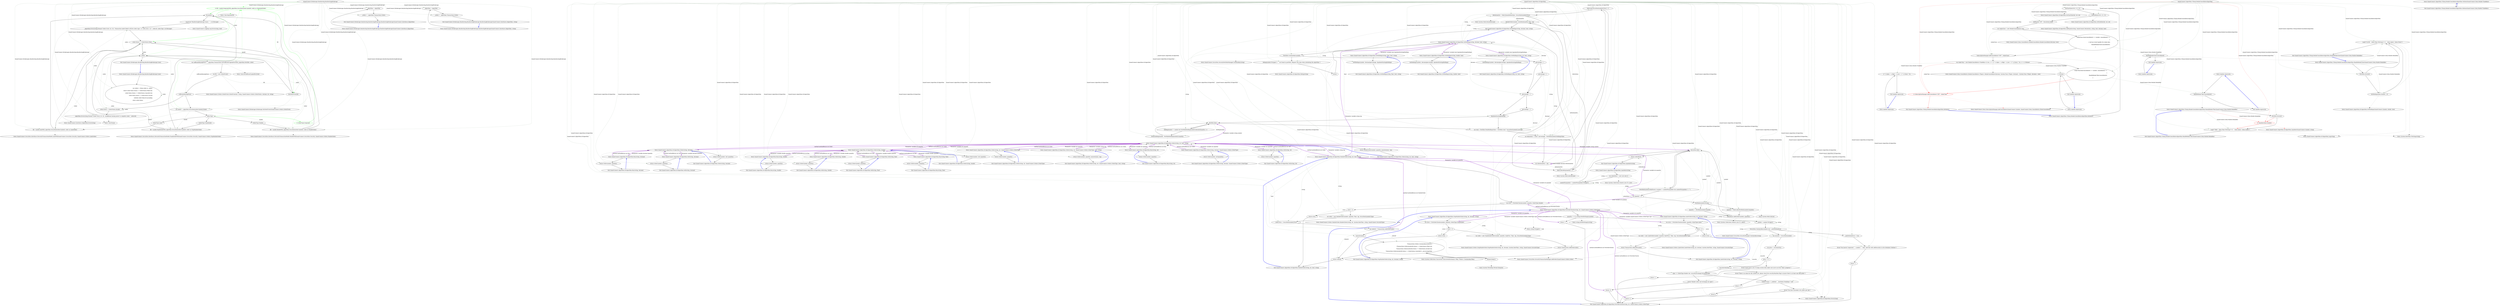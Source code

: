 digraph  {
d38 [cluster="QuantConnect.Brokerages.Backtesting.BacktestingBrokerage.Scan()", color=green, community=0, label="0: fill = model.StopLimitFill(_algorithm.Securities[order.Symbol], order as StopLimitOrder)", span="158-158"];
d61 [label="QuantConnect.Brokerages.Backtesting.BacktestingBrokerage", span=""];
d25 [cluster="QuantConnect.Brokerages.Backtesting.BacktestingBrokerage.Scan()", label=orders, span="130-130"];
d29 [cluster="QuantConnect.Brokerages.Backtesting.BacktestingBrokerage.Scan()", label="var model = _algorithm.Securities[order.Symbol].Model", span="141-141"];
d37 [cluster="QuantConnect.Brokerages.Backtesting.BacktestingBrokerage.Scan()", color=green, community=0, label="0: OrderType.StopLimit", span="157-157"];
d39 [cluster="QuantConnect.Brokerages.Backtesting.BacktestingBrokerage.Scan()", label=Exception, span="162-162"];
d44 [cluster="QuantConnect.Brokerages.Backtesting.BacktestingBrokerage.Scan()", label="order.Status != OrderStatus.None", span="175-175"];
d52 [cluster="Unk.StopLimitFill", label="Entry Unk.StopLimitFill", span=""];
d45 [cluster="QuantConnect.Brokerages.Backtesting.BacktestingBrokerage.Scan()", label="OnOrderEvent(fill)", span="178-178"];
d30 [cluster="QuantConnect.Brokerages.Backtesting.BacktestingBrokerage.Scan()", label="order.Type", span="146-146"];
d1 [cluster="QuantConnect.Brokerages.Backtesting.BacktestingBrokerage.BacktestingBrokerage(QuantConnect.Interfaces.IAlgorithm)", label="_algorithm = algorithm", span="42-42"];
d2 [cluster="QuantConnect.Brokerages.Backtesting.BacktestingBrokerage.BacktestingBrokerage(QuantConnect.Interfaces.IAlgorithm)", label="_orders = _algorithm.Transactions.Orders", span="43-43"];
d5 [cluster="QuantConnect.Brokerages.Backtesting.BacktestingBrokerage.BacktestingBrokerage(QuantConnect.Interfaces.IAlgorithm, string)", label="_algorithm = algorithm", span="54-54"];
d6 [cluster="QuantConnect.Brokerages.Backtesting.BacktestingBrokerage.BacktestingBrokerage(QuantConnect.Interfaces.IAlgorithm, string)", label="_orders = _algorithm.Transactions.Orders", span="55-55"];
d24 [cluster="QuantConnect.Brokerages.Backtesting.BacktestingBrokerage.Scan()", label="var orders = (from order in _orders\r\n                          where order.Value.Status != OrderStatus.Filled &&\r\n                                order.Value.Status != OrderStatus.Canceled &&\r\n                                order.Value.Status != OrderStatus.Invalid\r\n                          orderby order.Value.Id ascending\r\n                          select order.Value)", span="122-127"];
d26 [cluster="QuantConnect.Brokerages.Backtesting.BacktestingBrokerage.Scan()", label="var sufficientBuyingPower = _algorithm.Transactions.GetSufficientCapitalForOrder(_algorithm.Portfolio, order)", span="133-133"];
d32 [cluster="QuantConnect.Brokerages.Backtesting.BacktestingBrokerage.Scan()", label="fill = model.LimitFill(_algorithm.Securities[order.Symbol], order as LimitOrder)", span="149-149"];
d34 [cluster="QuantConnect.Brokerages.Backtesting.BacktestingBrokerage.Scan()", label="fill = model.StopMarketFill(_algorithm.Securities[order.Symbol], order as StopMarketOrder)", span="152-152"];
d36 [cluster="QuantConnect.Brokerages.Backtesting.BacktestingBrokerage.Scan()", label="fill = model.MarketFill(_algorithm.Securities[order.Symbol], order as MarketOrder)", span="155-155"];
d41 [cluster="QuantConnect.Brokerages.Backtesting.BacktestingBrokerage.Scan()", label="_algorithm.Error(string.Format(''Order Error: id: {0}, Transaction model failed to fill for order type: {1} with error: {2}'', order.Id, order.Type, err.Message))", span="165-165"];
d43 [cluster="QuantConnect.Brokerages.Backtesting.BacktestingBrokerage.Scan()", label="_algorithm.Error(string.Format(''Order Error: id: {0}, Insufficient buying power to complete order.'', order.Id))", span="172-172"];
d46 [cluster="QuantConnect.Brokerages.Backtesting.BacktestingBrokerage.Scan()", label="Exit QuantConnect.Brokerages.Backtesting.BacktestingBrokerage.Scan()", span="114-114"];
d42 [cluster="QuantConnect.Brokerages.Backtesting.BacktestingBrokerage.Scan()", label="order.Status = OrderStatus.Invalid", span="171-171"];
d28 [cluster="QuantConnect.Brokerages.Backtesting.BacktestingBrokerage.Scan()", label=sufficientBuyingPower, span="138-138"];
d40 [cluster="QuantConnect.Brokerages.Backtesting.BacktestingBrokerage.Scan()", label="Log.Error(''BacktestingBrokerage.Scan(): '' + err.Message)", span="164-164"];
d27 [cluster="QuantConnect.Brokerages.Backtesting.BacktestingBrokerage.Scan()", label="var fill = new OrderEvent()", span="135-135"];
d56 [cluster="QuantConnect.Brokerages.Brokerage.OnOrderEvent(QuantConnect.Orders.OrderEvent)", label="Entry QuantConnect.Brokerages.Brokerage.OnOrderEvent(QuantConnect.Orders.OrderEvent)", span="102-102"];
d31 [cluster="QuantConnect.Brokerages.Backtesting.BacktestingBrokerage.Scan()", label="OrderType.Limit", span="148-148"];
d33 [cluster="QuantConnect.Brokerages.Backtesting.BacktestingBrokerage.Scan()", label="OrderType.StopMarket", span="151-151"];
d35 [cluster="QuantConnect.Brokerages.Backtesting.BacktestingBrokerage.Scan()", label="OrderType.Market", span="154-154"];
d0 [cluster="QuantConnect.Brokerages.Backtesting.BacktestingBrokerage.BacktestingBrokerage(QuantConnect.Interfaces.IAlgorithm)", label="Entry QuantConnect.Brokerages.Backtesting.BacktestingBrokerage.BacktestingBrokerage(QuantConnect.Interfaces.IAlgorithm)", span="39-39"];
d3 [cluster="QuantConnect.Brokerages.Backtesting.BacktestingBrokerage.BacktestingBrokerage(QuantConnect.Interfaces.IAlgorithm)", label="Exit QuantConnect.Brokerages.Backtesting.BacktestingBrokerage.BacktestingBrokerage(QuantConnect.Interfaces.IAlgorithm)", span="39-39"];
d4 [cluster="QuantConnect.Brokerages.Backtesting.BacktestingBrokerage.BacktestingBrokerage(QuantConnect.Interfaces.IAlgorithm, string)", label="Entry QuantConnect.Brokerages.Backtesting.BacktestingBrokerage.BacktestingBrokerage(QuantConnect.Interfaces.IAlgorithm, string)", span="51-51"];
d7 [cluster="QuantConnect.Brokerages.Backtesting.BacktestingBrokerage.BacktestingBrokerage(QuantConnect.Interfaces.IAlgorithm, string)", label="Exit QuantConnect.Brokerages.Backtesting.BacktestingBrokerage.BacktestingBrokerage(QuantConnect.Interfaces.IAlgorithm, string)", span="51-51"];
d23 [cluster="QuantConnect.Brokerages.Backtesting.BacktestingBrokerage.Scan()", label="Entry QuantConnect.Brokerages.Backtesting.BacktestingBrokerage.Scan()", span="114-114"];
d47 [cluster="Unk.GetSufficientCapitalForOrder", label="Entry Unk.GetSufficientCapitalForOrder", span=""];
d49 [cluster="QuantConnect.Securities.Interfaces.ISecurityTransactionModel.LimitFill(QuantConnect.Securities.Security, QuantConnect.Orders.LimitOrder)", label="Entry QuantConnect.Securities.Interfaces.ISecurityTransactionModel.LimitFill(QuantConnect.Securities.Security, QuantConnect.Orders.LimitOrder)", span="60-60"];
d50 [cluster="QuantConnect.Securities.Interfaces.ISecurityTransactionModel.StopMarketFill(QuantConnect.Securities.Security, QuantConnect.Orders.StopMarketOrder)", label="Entry QuantConnect.Securities.Interfaces.ISecurityTransactionModel.StopMarketFill(QuantConnect.Securities.Security, QuantConnect.Orders.StopMarketOrder)", span="52-52"];
d51 [cluster="QuantConnect.Securities.Interfaces.ISecurityTransactionModel.MarketFill(QuantConnect.Securities.Security, QuantConnect.Orders.MarketOrder)", label="Entry QuantConnect.Securities.Interfaces.ISecurityTransactionModel.MarketFill(QuantConnect.Securities.Security, QuantConnect.Orders.MarketOrder)", span="44-44"];
d54 [cluster="Unk.Format", label="Entry Unk.Format", span=""];
d55 [cluster="QuantConnect.Interfaces.IAlgorithm.Error(string)", label="Entry QuantConnect.Interfaces.IAlgorithm.Error(string)", span="246-246"];
d53 [cluster="QuantConnect.Logging.Log.Error(string, bool)", label="Entry QuantConnect.Logging.Log.Error(string, bool)", span="104-104"];
d48 [cluster="QuantConnect.Orders.OrderEvent.OrderEvent(int, string, QuantConnect.Orders.OrderStatus, decimal, int, string)", label="Entry QuantConnect.Orders.OrderEvent.OrderEvent(int, string, QuantConnect.Orders.OrderStatus, decimal, int, string)", span="92-92"];
m1_139 [cluster="System.Math.Abs(decimal)", file="QCAlgorithm.Trading.cs", label="Entry System.Math.Abs(decimal)", span="0-0"];
m1_111 [cluster="QuantConnect.Algorithm.QCAlgorithm.SetHoldings(string, decimal, bool, string)", file="QCAlgorithm.Trading.cs", label="Entry QuantConnect.Algorithm.QCAlgorithm.SetHoldings(string, decimal, bool, string)", span="414-414"];
m1_118 [cluster="QuantConnect.Algorithm.QCAlgorithm.SetHoldings(string, decimal, bool, string)", file="QCAlgorithm.Trading.cs", label="!Portfolio.ContainsKey(symbol)", span="417-417"];
m1_119 [cluster="QuantConnect.Algorithm.QCAlgorithm.SetHoldings(string, decimal, bool, string)", file="QCAlgorithm.Trading.cs", label="Debug(symbol.ToUpper() + '' not found in portfolio. Request this data when initializing the algorithm.'')", span="419-419"];
m1_121 [cluster="QuantConnect.Algorithm.QCAlgorithm.SetHoldings(string, decimal, bool, string)", file="QCAlgorithm.Trading.cs", label="percentage > 1", span="424-424"];
m1_123 [cluster="QuantConnect.Algorithm.QCAlgorithm.SetHoldings(string, decimal, bool, string)", file="QCAlgorithm.Trading.cs", label="percentage < -1", span="425-425"];
m1_125 [cluster="QuantConnect.Algorithm.QCAlgorithm.SetHoldings(string, decimal, bool, string)", file="QCAlgorithm.Trading.cs", label=liquidateExistingHoldings, span="428-428"];
m1_127 [cluster="QuantConnect.Algorithm.QCAlgorithm.SetHoldings(string, decimal, bool, string)", file="QCAlgorithm.Trading.cs", label="holdingSymbol != symbol && Portfolio[holdingSymbol].AbsoluteQuantity > 0", span="432-432"];
m1_129 [cluster="QuantConnect.Algorithm.QCAlgorithm.SetHoldings(string, decimal, bool, string)", file="QCAlgorithm.Trading.cs", label="var total = Portfolio.TotalHoldingsValue + Portfolio.Cash * Securities[symbol].Leverage", span="441-441"];
m1_130 [cluster="QuantConnect.Algorithm.QCAlgorithm.SetHoldings(string, decimal, bool, string)", file="QCAlgorithm.Trading.cs", label="var deltaValue = (total * percentage) - Portfolio[symbol].HoldingsValue", span="444-444"];
m1_132 [cluster="QuantConnect.Algorithm.QCAlgorithm.SetHoldings(string, decimal, bool, string)", file="QCAlgorithm.Trading.cs", label="Math.Abs(Securities[symbol].Price) > 0", span="449-449"];
m1_133 [cluster="QuantConnect.Algorithm.QCAlgorithm.SetHoldings(string, decimal, bool, string)", file="QCAlgorithm.Trading.cs", label="deltaQuantity = Math.Round(deltaValue / Securities[symbol].Price)", span="452-452"];
m1_135 [cluster="QuantConnect.Algorithm.QCAlgorithm.SetHoldings(string, decimal, bool, string)", file="QCAlgorithm.Trading.cs", label="MarketOrder(symbol, (int)deltaQuantity, false, tag)", span="458-458"];
m1_120 [cluster="QuantConnect.Algorithm.QCAlgorithm.SetHoldings(string, decimal, bool, string)", file="QCAlgorithm.Trading.cs", label="return;", span="420-420"];
m1_122 [cluster="QuantConnect.Algorithm.QCAlgorithm.SetHoldings(string, decimal, bool, string)", file="QCAlgorithm.Trading.cs", label="percentage = 1", span="424-424"];
m1_124 [cluster="QuantConnect.Algorithm.QCAlgorithm.SetHoldings(string, decimal, bool, string)", file="QCAlgorithm.Trading.cs", label="percentage = -1", span="425-425"];
m1_126 [cluster="QuantConnect.Algorithm.QCAlgorithm.SetHoldings(string, decimal, bool, string)", file="QCAlgorithm.Trading.cs", label="Portfolio.Keys", span="430-430"];
m1_128 [cluster="QuantConnect.Algorithm.QCAlgorithm.SetHoldings(string, decimal, bool, string)", file="QCAlgorithm.Trading.cs", label="Order(holdingSymbol, -Portfolio[holdingSymbol].Quantity)", span="435-435"];
m1_131 [cluster="QuantConnect.Algorithm.QCAlgorithm.SetHoldings(string, decimal, bool, string)", file="QCAlgorithm.Trading.cs", label="var deltaQuantity = 0m", span="446-446"];
m1_134 [cluster="QuantConnect.Algorithm.QCAlgorithm.SetHoldings(string, decimal, bool, string)", file="QCAlgorithm.Trading.cs", label="Math.Abs(deltaQuantity) > 0", span="456-456"];
m1_136 [cluster="QuantConnect.Algorithm.QCAlgorithm.SetHoldings(string, decimal, bool, string)", file="QCAlgorithm.Trading.cs", label="Exit QuantConnect.Algorithm.QCAlgorithm.SetHoldings(string, decimal, bool, string)", span="414-414"];
m1_112 [cluster="QuantConnect.Algorithm.QCAlgorithm.SetHoldings(string, float, bool, string)", file="QCAlgorithm.Trading.cs", label="Entry QuantConnect.Algorithm.QCAlgorithm.SetHoldings(string, float, bool, string)", span="386-386"];
m1_113 [cluster="QuantConnect.Algorithm.QCAlgorithm.SetHoldings(string, float, bool, string)", file="QCAlgorithm.Trading.cs", label="SetHoldings(symbol, (decimal)percentage, liquidateExistingHoldings)", span="388-388"];
m1_114 [cluster="QuantConnect.Algorithm.QCAlgorithm.SetHoldings(string, float, bool, string)", file="QCAlgorithm.Trading.cs", label="Exit QuantConnect.Algorithm.QCAlgorithm.SetHoldings(string, float, bool, string)", span="386-386"];
m1_58 [cluster="QuantConnect.Algorithm.QCAlgorithm.StopMarketOrder(string, int, decimal, string)", file="QCAlgorithm.Trading.cs", label="Entry QuantConnect.Algorithm.QCAlgorithm.StopMarketOrder(string, int, decimal, string)", span="261-261"];
m1_59 [cluster="QuantConnect.Algorithm.QCAlgorithm.StopMarketOrder(string, int, decimal, string)", file="QCAlgorithm.Trading.cs", label="var error = PreOrderChecks(symbol, quantity, OrderType.StopMarket)", span="263-263"];
m1_62 [cluster="QuantConnect.Algorithm.QCAlgorithm.StopMarketOrder(string, int, decimal, string)", file="QCAlgorithm.Trading.cs", label="var order = new StopMarketOrder(symbol, quantity, stopPrice, Time, tag, Securities[symbol].Type)", span="269-269"];
m1_60 [cluster="QuantConnect.Algorithm.QCAlgorithm.StopMarketOrder(string, int, decimal, string)", file="QCAlgorithm.Trading.cs", label="error < 0", span="264-264"];
m1_61 [cluster="QuantConnect.Algorithm.QCAlgorithm.StopMarketOrder(string, int, decimal, string)", file="QCAlgorithm.Trading.cs", label="return error;", span="266-266"];
m1_63 [cluster="QuantConnect.Algorithm.QCAlgorithm.StopMarketOrder(string, int, decimal, string)", file="QCAlgorithm.Trading.cs", label="return Transactions.AddOrder(order);", span="272-272"];
m1_64 [cluster="QuantConnect.Algorithm.QCAlgorithm.StopMarketOrder(string, int, decimal, string)", file="QCAlgorithm.Trading.cs", label="Exit QuantConnect.Algorithm.QCAlgorithm.StopMarketOrder(string, int, decimal, string)", span="261-261"];
m1_11 [cluster="QuantConnect.Algorithm.QCAlgorithm.Order(string, decimal)", file="QCAlgorithm.Trading.cs", label="Entry QuantConnect.Algorithm.QCAlgorithm.Order(string, decimal)", span="170-170"];
m1_29 [cluster="QuantConnect.Algorithm.QCAlgorithm.Order(string, decimal)", file="QCAlgorithm.Trading.cs", label="return Order(symbol, (int) quantity);", span="172-172"];
m1_30 [cluster="QuantConnect.Algorithm.QCAlgorithm.Order(string, decimal)", file="QCAlgorithm.Trading.cs", label="Exit QuantConnect.Algorithm.QCAlgorithm.Order(string, decimal)", span="170-170"];
m1_24 [cluster="QuantConnect.Algorithm.QCAlgorithm.Sell(string, decimal)", file="QCAlgorithm.Trading.cs", label="Entry QuantConnect.Algorithm.QCAlgorithm.Sell(string, decimal)", span="151-151"];
m1_25 [cluster="QuantConnect.Algorithm.QCAlgorithm.Sell(string, decimal)", file="QCAlgorithm.Trading.cs", label="return Order(symbol, quantity);", span="153-153"];
m1_26 [cluster="QuantConnect.Algorithm.QCAlgorithm.Sell(string, decimal)", file="QCAlgorithm.Trading.cs", label="Exit QuantConnect.Algorithm.QCAlgorithm.Sell(string, decimal)", span="151-151"];
m1_7 [cluster="QuantConnect.Algorithm.QCAlgorithm.Order(string, double)", file="QCAlgorithm.Trading.cs", label="Entry QuantConnect.Algorithm.QCAlgorithm.Order(string, double)", span="160-160"];
m1_27 [cluster="QuantConnect.Algorithm.QCAlgorithm.Order(string, double)", file="QCAlgorithm.Trading.cs", label="return Order(symbol, (int) quantity);", span="162-162"];
m1_28 [cluster="QuantConnect.Algorithm.QCAlgorithm.Order(string, double)", file="QCAlgorithm.Trading.cs", label="Exit QuantConnect.Algorithm.QCAlgorithm.Order(string, double)", span="160-160"];
m1_105 [cluster="System.Collections.Generic.List<T>.List()", file="QCAlgorithm.Trading.cs", label="Entry System.Collections.Generic.List<T>.List()", span="0-0"];
m1_45 [cluster="QuantConnect.Algorithm.QCAlgorithm.PreOrderChecks(string, int, QuantConnect.Orders.OrderType)", file="QCAlgorithm.Trading.cs", label="Entry QuantConnect.Algorithm.QCAlgorithm.PreOrderChecks(string, int, QuantConnect.Orders.OrderType)", span="280-280"];
m1_66 [cluster="QuantConnect.Algorithm.QCAlgorithm.PreOrderChecks(string, int, QuantConnect.Orders.OrderType)", file="QCAlgorithm.Trading.cs", label="quantity == 0 || string.IsNullOrEmpty(symbol)", span="283-283"];
m1_68 [cluster="QuantConnect.Algorithm.QCAlgorithm.PreOrderChecks(string, int, QuantConnect.Orders.OrderType)", file="QCAlgorithm.Trading.cs", label="symbol = symbol.ToUpper()", span="289-289"];
m1_81 [cluster="QuantConnect.Algorithm.QCAlgorithm.PreOrderChecks(string, int, QuantConnect.Orders.OrderType)", file="QCAlgorithm.Trading.cs", label="type == OrderType.Market && !security.Exchange.ExchangeOpen", span="317-317"];
m1_67 [cluster="QuantConnect.Algorithm.QCAlgorithm.PreOrderChecks(string, int, QuantConnect.Orders.OrderType)", file="QCAlgorithm.Trading.cs", label="return -1;", span="285-285"];
m1_69 [cluster="QuantConnect.Algorithm.QCAlgorithm.PreOrderChecks(string, int, QuantConnect.Orders.OrderType)", file="QCAlgorithm.Trading.cs", label="!Securities.ContainsKey(symbol) && !_sentNoDataError", span="292-292"];
m1_71 [cluster="QuantConnect.Algorithm.QCAlgorithm.PreOrderChecks(string, int, QuantConnect.Orders.OrderType)", file="QCAlgorithm.Trading.cs", label="Error(''You haven't requested '' + symbol + '' data. Add this with AddSecurity() in the Initialize() Method.'')", span="295-295"];
m1_73 [cluster="QuantConnect.Algorithm.QCAlgorithm.PreOrderChecks(string, int, QuantConnect.Orders.OrderType)", file="QCAlgorithm.Trading.cs", label="var security = Securities[symbol]", span="300-300"];
m1_70 [cluster="QuantConnect.Algorithm.QCAlgorithm.PreOrderChecks(string, int, QuantConnect.Orders.OrderType)", file="QCAlgorithm.Trading.cs", label="_sentNoDataError = true", span="294-294"];
m1_72 [cluster="QuantConnect.Algorithm.QCAlgorithm.PreOrderChecks(string, int, QuantConnect.Orders.OrderType)", file="QCAlgorithm.Trading.cs", label="return -1;", span="296-296"];
m1_74 [cluster="QuantConnect.Algorithm.QCAlgorithm.PreOrderChecks(string, int, QuantConnect.Orders.OrderType)", file="QCAlgorithm.Trading.cs", label="var price = security.Price", span="301-301"];
m1_78 [cluster="QuantConnect.Algorithm.QCAlgorithm.PreOrderChecks(string, int, QuantConnect.Orders.OrderType)", file="QCAlgorithm.Trading.cs", label="!security.HasData", span="310-310"];
m1_75 [cluster="QuantConnect.Algorithm.QCAlgorithm.PreOrderChecks(string, int, QuantConnect.Orders.OrderType)", file="QCAlgorithm.Trading.cs", label="price == 0", span="303-303"];
m1_76 [cluster="QuantConnect.Algorithm.QCAlgorithm.PreOrderChecks(string, int, QuantConnect.Orders.OrderType)", file="QCAlgorithm.Trading.cs", label="Error(''Asset price is $0. If using custom data make sure you've set the 'Value' property.'')", span="305-305"];
m1_77 [cluster="QuantConnect.Algorithm.QCAlgorithm.PreOrderChecks(string, int, QuantConnect.Orders.OrderType)", file="QCAlgorithm.Trading.cs", label="return -1;", span="306-306"];
m1_79 [cluster="QuantConnect.Algorithm.QCAlgorithm.PreOrderChecks(string, int, QuantConnect.Orders.OrderType)", file="QCAlgorithm.Trading.cs", label="Error(''There is no data for this symbol yet, please check the security.HasData flag to ensure there is at least one data point.'')", span="312-312"];
m1_80 [cluster="QuantConnect.Algorithm.QCAlgorithm.PreOrderChecks(string, int, QuantConnect.Orders.OrderType)", file="QCAlgorithm.Trading.cs", label="return -1;", span="313-313"];
m1_82 [cluster="QuantConnect.Algorithm.QCAlgorithm.PreOrderChecks(string, int, QuantConnect.Orders.OrderType)", file="QCAlgorithm.Trading.cs", label="Error(''Market order and exchange not open'')", span="319-319"];
m1_84 [cluster="QuantConnect.Algorithm.QCAlgorithm.PreOrderChecks(string, int, QuantConnect.Orders.OrderType)", file="QCAlgorithm.Trading.cs", label="Orders.Count > (_endDate - _startDate).TotalDays * 100", span="324-324"];
m1_83 [cluster="QuantConnect.Algorithm.QCAlgorithm.PreOrderChecks(string, int, QuantConnect.Orders.OrderType)", file="QCAlgorithm.Trading.cs", label="return -3;", span="320-320"];
m1_85 [cluster="QuantConnect.Algorithm.QCAlgorithm.PreOrderChecks(string, int, QuantConnect.Orders.OrderType)", file="QCAlgorithm.Trading.cs", label="Error(''You have exceeded 100 orders per day'')", span="326-326"];
m1_87 [cluster="QuantConnect.Algorithm.QCAlgorithm.PreOrderChecks(string, int, QuantConnect.Orders.OrderType)", file="QCAlgorithm.Trading.cs", label="return 0;", span="330-330"];
m1_86 [cluster="QuantConnect.Algorithm.QCAlgorithm.PreOrderChecks(string, int, QuantConnect.Orders.OrderType)", file="QCAlgorithm.Trading.cs", label="return -5;", span="327-327"];
m1_88 [cluster="QuantConnect.Algorithm.QCAlgorithm.PreOrderChecks(string, int, QuantConnect.Orders.OrderType)", file="QCAlgorithm.Trading.cs", label="Exit QuantConnect.Algorithm.QCAlgorithm.PreOrderChecks(string, int, QuantConnect.Orders.OrderType)", span="280-280"];
m1_147 [cluster="QuantConnect.Algorithm.QCAlgorithm.Order(string, int, QuantConnect.Orders.OrderType)", file="QCAlgorithm.Trading.cs", label="Entry QuantConnect.Algorithm.QCAlgorithm.Order(string, int, QuantConnect.Orders.OrderType)", span="497-497"];
m1_148 [cluster="QuantConnect.Algorithm.QCAlgorithm.Order(string, int, QuantConnect.Orders.OrderType)", file="QCAlgorithm.Trading.cs", label="return Order(symbol, quantity);", span="499-499"];
m1_149 [cluster="QuantConnect.Algorithm.QCAlgorithm.Order(string, int, QuantConnect.Orders.OrderType)", file="QCAlgorithm.Trading.cs", label="Exit QuantConnect.Algorithm.QCAlgorithm.Order(string, int, QuantConnect.Orders.OrderType)", span="497-497"];
m1_50 [cluster="QuantConnect.Algorithm.QCAlgorithm.LimitOrder(string, int, decimal, string)", file="QCAlgorithm.Trading.cs", label="Entry QuantConnect.Algorithm.QCAlgorithm.LimitOrder(string, int, decimal, string)", span="239-239"];
m1_51 [cluster="QuantConnect.Algorithm.QCAlgorithm.LimitOrder(string, int, decimal, string)", file="QCAlgorithm.Trading.cs", label="var error = PreOrderChecks(symbol, quantity, OrderType.Limit)", span="241-241"];
m1_54 [cluster="QuantConnect.Algorithm.QCAlgorithm.LimitOrder(string, int, decimal, string)", file="QCAlgorithm.Trading.cs", label="var order = new LimitOrder(symbol, quantity, limitPrice, Time, tag, Securities[symbol].Type)", span="247-247"];
m1_52 [cluster="QuantConnect.Algorithm.QCAlgorithm.LimitOrder(string, int, decimal, string)", file="QCAlgorithm.Trading.cs", label="error < 0", span="242-242"];
m1_53 [cluster="QuantConnect.Algorithm.QCAlgorithm.LimitOrder(string, int, decimal, string)", file="QCAlgorithm.Trading.cs", label="return error;", span="244-244"];
m1_55 [cluster="QuantConnect.Algorithm.QCAlgorithm.LimitOrder(string, int, decimal, string)", file="QCAlgorithm.Trading.cs", label="return Transactions.AddOrder(order);", span="250-250"];
m1_56 [cluster="QuantConnect.Algorithm.QCAlgorithm.LimitOrder(string, int, decimal, string)", file="QCAlgorithm.Trading.cs", label="Exit QuantConnect.Algorithm.QCAlgorithm.LimitOrder(string, int, decimal, string)", span="239-239"];
m1_57 [cluster="QuantConnect.Orders.LimitOrder.LimitOrder(string, int, decimal, System.DateTime, string, QuantConnect.SecurityType)", file="QCAlgorithm.Trading.cs", label="Entry QuantConnect.Orders.LimitOrder.LimitOrder(string, int, decimal, System.DateTime, string, QuantConnect.SecurityType)", span="65-65"];
m1_92 [cluster="QuantConnect.Algorithm.QCAlgorithm.Error(string)", file="QCAlgorithm.Trading.cs", label="Entry QuantConnect.Algorithm.QCAlgorithm.Error(string)", span="735-735"];
m1_21 [cluster="QuantConnect.Algorithm.QCAlgorithm.Sell(string, float)", file="QCAlgorithm.Trading.cs", label="Entry QuantConnect.Algorithm.QCAlgorithm.Sell(string, float)", span="140-140"];
m1_22 [cluster="QuantConnect.Algorithm.QCAlgorithm.Sell(string, float)", file="QCAlgorithm.Trading.cs", label="return Order(symbol, quantity);", span="142-142"];
m1_23 [cluster="QuantConnect.Algorithm.QCAlgorithm.Sell(string, float)", file="QCAlgorithm.Trading.cs", label="Exit QuantConnect.Algorithm.QCAlgorithm.Sell(string, float)", span="140-140"];
m1_12 [cluster="QuantConnect.Algorithm.QCAlgorithm.Buy(string, float)", file="QCAlgorithm.Trading.cs", label="Entry QuantConnect.Algorithm.QCAlgorithm.Buy(string, float)", span="106-106"];
m1_13 [cluster="QuantConnect.Algorithm.QCAlgorithm.Buy(string, float)", file="QCAlgorithm.Trading.cs", label="return Order(symbol, quantity);", span="108-108"];
m1_14 [cluster="QuantConnect.Algorithm.QCAlgorithm.Buy(string, float)", file="QCAlgorithm.Trading.cs", label="Exit QuantConnect.Algorithm.QCAlgorithm.Buy(string, float)", span="106-106"];
m1_3 [cluster="QuantConnect.Algorithm.QCAlgorithm.Order(string, int, bool, string)", file="QCAlgorithm.Trading.cs", label="Entry QuantConnect.Algorithm.QCAlgorithm.Order(string, int, bool, string)", span="183-183"];
m1_31 [cluster="QuantConnect.Algorithm.QCAlgorithm.Order(string, int, bool, string)", file="QCAlgorithm.Trading.cs", label="return MarketOrder(symbol, quantity, asynchronous, tag);", span="185-185"];
m1_32 [cluster="QuantConnect.Algorithm.QCAlgorithm.Order(string, int, bool, string)", file="QCAlgorithm.Trading.cs", label="Exit QuantConnect.Algorithm.QCAlgorithm.Order(string, int, bool, string)", span="183-183"];
m1_108 [cluster="QuantConnect.Algorithm.QCAlgorithm.SetHoldings(string, double, bool)", file="QCAlgorithm.Trading.cs", label="Entry QuantConnect.Algorithm.QCAlgorithm.SetHoldings(string, double, bool)", span="373-373"];
m1_109 [cluster="QuantConnect.Algorithm.QCAlgorithm.SetHoldings(string, double, bool)", file="QCAlgorithm.Trading.cs", label="SetHoldings(symbol, (decimal)percentage, liquidateExistingHoldings)", span="375-375"];
m1_110 [cluster="QuantConnect.Algorithm.QCAlgorithm.SetHoldings(string, double, bool)", file="QCAlgorithm.Trading.cs", label="Exit QuantConnect.Algorithm.QCAlgorithm.SetHoldings(string, double, bool)", span="373-373"];
m1_46 [cluster="QuantConnect.Orders.MarketOrder.MarketOrder(string, int, System.DateTime, string, QuantConnect.SecurityType)", file="QCAlgorithm.Trading.cs", label="Entry QuantConnect.Orders.MarketOrder.MarketOrder(string, int, System.DateTime, string, QuantConnect.SecurityType)", span="57-57"];
m1_65 [cluster="QuantConnect.Orders.StopMarketOrder.StopMarketOrder(string, int, decimal, System.DateTime, string, QuantConnect.SecurityType)", file="QCAlgorithm.Trading.cs", label="Entry QuantConnect.Orders.StopMarketOrder.StopMarketOrder(string, int, decimal, System.DateTime, string, QuantConnect.SecurityType)", span="63-63"];
m1_137 [cluster="QuantConnect.Securities.SecurityPortfolioManager.ContainsKey(string)", file="QCAlgorithm.Trading.cs", label="Entry QuantConnect.Securities.SecurityPortfolioManager.ContainsKey(string)", span="110-110"];
m1_138 [cluster="QuantConnect.Algorithm.QCAlgorithm.Debug(string)", file="QCAlgorithm.Trading.cs", label="Entry QuantConnect.Algorithm.QCAlgorithm.Debug(string)", span="710-710"];
m1_0 [cluster="QuantConnect.Algorithm.QCAlgorithm.Buy(string, int)", file="QCAlgorithm.Trading.cs", label="Entry QuantConnect.Algorithm.QCAlgorithm.Buy(string, int)", span="73-73"];
m1_1 [cluster="QuantConnect.Algorithm.QCAlgorithm.Buy(string, int)", file="QCAlgorithm.Trading.cs", label="return Order(symbol, quantity);", span="75-75"];
m1_2 [cluster="QuantConnect.Algorithm.QCAlgorithm.Buy(string, int)", file="QCAlgorithm.Trading.cs", label="Exit QuantConnect.Algorithm.QCAlgorithm.Buy(string, int)", span="73-73"];
m1_90 [cluster="string.ToUpper()", file="QCAlgorithm.Trading.cs", label="Entry string.ToUpper()", span="0-0"];
m1_4 [cluster="QuantConnect.Algorithm.QCAlgorithm.Buy(string, double)", file="QCAlgorithm.Trading.cs", label="Entry QuantConnect.Algorithm.QCAlgorithm.Buy(string, double)", span="84-84"];
m1_5 [cluster="QuantConnect.Algorithm.QCAlgorithm.Buy(string, double)", file="QCAlgorithm.Trading.cs", label="return Order(symbol, quantity);", span="86-86"];
m1_6 [cluster="QuantConnect.Algorithm.QCAlgorithm.Buy(string, double)", file="QCAlgorithm.Trading.cs", label="Exit QuantConnect.Algorithm.QCAlgorithm.Buy(string, double)", span="84-84"];
m1_8 [cluster="QuantConnect.Algorithm.QCAlgorithm.Buy(string, decimal)", file="QCAlgorithm.Trading.cs", label="Entry QuantConnect.Algorithm.QCAlgorithm.Buy(string, decimal)", span="95-95"];
m1_9 [cluster="QuantConnect.Algorithm.QCAlgorithm.Buy(string, decimal)", file="QCAlgorithm.Trading.cs", label="return Order(symbol, quantity);", span="97-97"];
m1_10 [cluster="QuantConnect.Algorithm.QCAlgorithm.Buy(string, decimal)", file="QCAlgorithm.Trading.cs", label="Exit QuantConnect.Algorithm.QCAlgorithm.Buy(string, decimal)", span="95-95"];
m1_47 [cluster="QuantConnect.Securities.SecurityTransactionManager.AddOrder(QuantConnect.Orders.Order)", file="QCAlgorithm.Trading.cs", label="Entry QuantConnect.Securities.SecurityTransactionManager.AddOrder(QuantConnect.Orders.Order)", span="175-175"];
m1_49 [cluster="System.Threading.Thread.Sleep(int)", file="QCAlgorithm.Trading.cs", label="Entry System.Threading.Thread.Sleep(int)", span="0-0"];
m1_93 [cluster="QuantConnect.Algorithm.QCAlgorithm.Liquidate(string)", file="QCAlgorithm.Trading.cs", label="Entry QuantConnect.Algorithm.QCAlgorithm.Liquidate(string)", span="340-340"];
m1_94 [cluster="QuantConnect.Algorithm.QCAlgorithm.Liquidate(string)", file="QCAlgorithm.Trading.cs", label="var orderIdList = new List<int>()", span="342-342"];
m1_95 [cluster="QuantConnect.Algorithm.QCAlgorithm.Liquidate(string)", file="QCAlgorithm.Trading.cs", label="symbolToLiquidate = symbolToLiquidate.ToUpper()", span="343-343"];
m1_102 [cluster="QuantConnect.Algorithm.QCAlgorithm.Liquidate(string)", file="QCAlgorithm.Trading.cs", label="orderIdList.Add(Order(symbol, quantity))", span="360-360"];
m1_103 [cluster="QuantConnect.Algorithm.QCAlgorithm.Liquidate(string)", file="QCAlgorithm.Trading.cs", label="return orderIdList;", span="362-362"];
m1_96 [cluster="QuantConnect.Algorithm.QCAlgorithm.Liquidate(string)", file="QCAlgorithm.Trading.cs", label="Securities.Keys", span="345-345"];
m1_97 [cluster="QuantConnect.Algorithm.QCAlgorithm.Liquidate(string)", file="QCAlgorithm.Trading.cs", label="!Portfolio[symbol].HoldStock || (symbol != symbolToLiquidate && symbolToLiquidate != '''')", span="348-348"];
m1_99 [cluster="QuantConnect.Algorithm.QCAlgorithm.Liquidate(string)", file="QCAlgorithm.Trading.cs", label="Portfolio[symbol].IsLong", span="351-351"];
m1_100 [cluster="QuantConnect.Algorithm.QCAlgorithm.Liquidate(string)", file="QCAlgorithm.Trading.cs", label="quantity = -Portfolio[symbol].Quantity", span="353-353"];
m1_101 [cluster="QuantConnect.Algorithm.QCAlgorithm.Liquidate(string)", file="QCAlgorithm.Trading.cs", label="quantity = Math.Abs(Portfolio[symbol].Quantity)", span="357-357"];
m1_98 [cluster="QuantConnect.Algorithm.QCAlgorithm.Liquidate(string)", file="QCAlgorithm.Trading.cs", label="var quantity = 0", span="350-350"];
m1_104 [cluster="QuantConnect.Algorithm.QCAlgorithm.Liquidate(string)", file="QCAlgorithm.Trading.cs", label="Exit QuantConnect.Algorithm.QCAlgorithm.Liquidate(string)", span="340-340"];
m1_141 [cluster="QuantConnect.Algorithm.QCAlgorithm.Order(string, int, QuantConnect.Orders.OrderType, bool, string)", file="QCAlgorithm.Trading.cs", label="Entry QuantConnect.Algorithm.QCAlgorithm.Order(string, int, QuantConnect.Orders.OrderType, bool, string)", span="473-473"];
m1_142 [cluster="QuantConnect.Algorithm.QCAlgorithm.Order(string, int, QuantConnect.Orders.OrderType, bool, string)", file="QCAlgorithm.Trading.cs", label="return Order(symbol, quantity, asynchronous, tag);", span="475-475"];
m1_143 [cluster="QuantConnect.Algorithm.QCAlgorithm.Order(string, int, QuantConnect.Orders.OrderType, bool, string)", file="QCAlgorithm.Trading.cs", label="Exit QuantConnect.Algorithm.QCAlgorithm.Order(string, int, QuantConnect.Orders.OrderType, bool, string)", span="473-473"];
m1_33 [cluster="QuantConnect.Algorithm.QCAlgorithm.MarketOrder(string, int, bool, string)", file="QCAlgorithm.Trading.cs", label="Entry QuantConnect.Algorithm.QCAlgorithm.MarketOrder(string, int, bool, string)", span="196-196"];
m1_34 [cluster="QuantConnect.Algorithm.QCAlgorithm.MarketOrder(string, int, bool, string)", file="QCAlgorithm.Trading.cs", label="var error = PreOrderChecks(symbol, quantity, OrderType.Market)", span="199-199"];
m1_37 [cluster="QuantConnect.Algorithm.QCAlgorithm.MarketOrder(string, int, bool, string)", file="QCAlgorithm.Trading.cs", label="var order = new MarketOrder(symbol, quantity, Time, tag, Securities[symbol].Type)", span="205-205"];
m1_38 [cluster="QuantConnect.Algorithm.QCAlgorithm.MarketOrder(string, int, bool, string)", file="QCAlgorithm.Trading.cs", label="order.Price = Securities[symbol].Price", span="208-208"];
m1_40 [cluster="QuantConnect.Algorithm.QCAlgorithm.MarketOrder(string, int, bool, string)", file="QCAlgorithm.Trading.cs", label="!asynchronous", span="215-215"];
m1_35 [cluster="QuantConnect.Algorithm.QCAlgorithm.MarketOrder(string, int, bool, string)", file="QCAlgorithm.Trading.cs", label="error < 0", span="200-200"];
m1_36 [cluster="QuantConnect.Algorithm.QCAlgorithm.MarketOrder(string, int, bool, string)", file="QCAlgorithm.Trading.cs", label="return error;", span="202-202"];
m1_39 [cluster="QuantConnect.Algorithm.QCAlgorithm.MarketOrder(string, int, bool, string)", file="QCAlgorithm.Trading.cs", label="var orderId = Transactions.AddOrder(order)", span="211-211"];
m1_41 [cluster="QuantConnect.Algorithm.QCAlgorithm.MarketOrder(string, int, bool, string)", file="QCAlgorithm.Trading.cs", label="!Transactions.Orders.ContainsKey(orderId) ||\r\n                       (Transactions.Orders[orderId].Status != OrderStatus.Filled &&\r\n                        Transactions.Orders[orderId].Status != OrderStatus.Invalid &&\r\n                        Transactions.Orders[orderId].Status != OrderStatus.Canceled) || _processingOrder", span="219-222"];
m1_43 [cluster="QuantConnect.Algorithm.QCAlgorithm.MarketOrder(string, int, bool, string)", file="QCAlgorithm.Trading.cs", label="return orderId;", span="228-228"];
m1_42 [cluster="QuantConnect.Algorithm.QCAlgorithm.MarketOrder(string, int, bool, string)", file="QCAlgorithm.Trading.cs", label="Thread.Sleep(1)", span="224-224"];
m1_44 [cluster="QuantConnect.Algorithm.QCAlgorithm.MarketOrder(string, int, bool, string)", file="QCAlgorithm.Trading.cs", label="Exit QuantConnect.Algorithm.QCAlgorithm.MarketOrder(string, int, bool, string)", span="196-196"];
m1_48 [cluster="System.Collections.Concurrent.ConcurrentDictionary<TKey, TValue>.ContainsKey(TKey)", file="QCAlgorithm.Trading.cs", label="Entry System.Collections.Concurrent.ConcurrentDictionary<TKey, TValue>.ContainsKey(TKey)", span="0-0"];
m1_140 [cluster="System.Math.Round(decimal)", file="QCAlgorithm.Trading.cs", label="Entry System.Math.Round(decimal)", span="0-0"];
m1_107 [cluster="System.Collections.Generic.List<T>.Add(T)", file="QCAlgorithm.Trading.cs", label="Entry System.Collections.Generic.List<T>.Add(T)", span="0-0"];
m1_18 [cluster="QuantConnect.Algorithm.QCAlgorithm.Sell(string, double)", file="QCAlgorithm.Trading.cs", label="Entry QuantConnect.Algorithm.QCAlgorithm.Sell(string, double)", span="128-128"];
m1_19 [cluster="QuantConnect.Algorithm.QCAlgorithm.Sell(string, double)", file="QCAlgorithm.Trading.cs", label="return Order(symbol, quantity);", span="130-130"];
m1_20 [cluster="QuantConnect.Algorithm.QCAlgorithm.Sell(string, double)", file="QCAlgorithm.Trading.cs", label="Exit QuantConnect.Algorithm.QCAlgorithm.Sell(string, double)", span="128-128"];
m1_144 [cluster="QuantConnect.Algorithm.QCAlgorithm.Order(string, decimal, QuantConnect.Orders.OrderType)", file="QCAlgorithm.Trading.cs", label="Entry QuantConnect.Algorithm.QCAlgorithm.Order(string, decimal, QuantConnect.Orders.OrderType)", span="485-485"];
m1_145 [cluster="QuantConnect.Algorithm.QCAlgorithm.Order(string, decimal, QuantConnect.Orders.OrderType)", file="QCAlgorithm.Trading.cs", label="return Order(symbol, (int)quantity);", span="487-487"];
m1_146 [cluster="QuantConnect.Algorithm.QCAlgorithm.Order(string, decimal, QuantConnect.Orders.OrderType)", file="QCAlgorithm.Trading.cs", label="Exit QuantConnect.Algorithm.QCAlgorithm.Order(string, decimal, QuantConnect.Orders.OrderType)", span="485-485"];
m1_89 [cluster="string.IsNullOrEmpty(string)", file="QCAlgorithm.Trading.cs", label="Entry string.IsNullOrEmpty(string)", span="0-0"];
m1_15 [cluster="QuantConnect.Algorithm.QCAlgorithm.Sell(string, int)", file="QCAlgorithm.Trading.cs", label="Entry QuantConnect.Algorithm.QCAlgorithm.Sell(string, int)", span="117-117"];
m1_16 [cluster="QuantConnect.Algorithm.QCAlgorithm.Sell(string, int)", file="QCAlgorithm.Trading.cs", label="return Order(symbol, quantity);", span="119-119"];
m1_17 [cluster="QuantConnect.Algorithm.QCAlgorithm.Sell(string, int)", file="QCAlgorithm.Trading.cs", label="Exit QuantConnect.Algorithm.QCAlgorithm.Sell(string, int)", span="117-117"];
m1_115 [cluster="QuantConnect.Algorithm.QCAlgorithm.SetHoldings(string, int, bool, string)", file="QCAlgorithm.Trading.cs", label="Entry QuantConnect.Algorithm.QCAlgorithm.SetHoldings(string, int, bool, string)", span="400-400"];
m1_116 [cluster="QuantConnect.Algorithm.QCAlgorithm.SetHoldings(string, int, bool, string)", file="QCAlgorithm.Trading.cs", label="SetHoldings(symbol, (decimal)percentage, liquidateExistingHoldings)", span="402-402"];
m1_117 [cluster="QuantConnect.Algorithm.QCAlgorithm.SetHoldings(string, int, bool, string)", file="QCAlgorithm.Trading.cs", label="Exit QuantConnect.Algorithm.QCAlgorithm.SetHoldings(string, int, bool, string)", span="400-400"];
m1_91 [cluster="QuantConnect.Securities.SecurityManager.ContainsKey(string)", file="QCAlgorithm.Trading.cs", label="Entry QuantConnect.Securities.SecurityManager.ContainsKey(string)", span="212-212"];
m1_106 [cluster="System.Math.Abs(int)", file="QCAlgorithm.Trading.cs", label="Entry System.Math.Abs(int)", span="0-0"];
m1_150 [file="QCAlgorithm.Trading.cs", label="QuantConnect.Algorithm.QCAlgorithm", span=""];
m2_27 [cluster="lambda expression", file="SecurityTransactionModel.cs", label="Entry lambda expression", span="61-64"];
m2_18 [cluster="lambda expression", file="SecurityTransactionModel.cs", label="HandleRenkoClose(consolidated)", span="49-49"];
m2_22 [cluster="lambda expression", file="SecurityTransactionModel.cs", label="(2 * x.Open + x.High + x.Low + 3 * x.Close) / 7m", span="60-60"];
m2_25 [cluster="lambda expression", file="SecurityTransactionModel.cs", label="x.Volume", span="60-60"];
m2_28 [cluster="lambda expression", file="SecurityTransactionModel.cs", label="HandleRenko7Bar(consolidated)", span="63-63"];
m2_17 [cluster="lambda expression", file="SecurityTransactionModel.cs", label="Entry lambda expression", span="46-50"];
m2_19 [cluster="lambda expression", file="SecurityTransactionModel.cs", label="Exit lambda expression", span="46-50"];
m2_21 [cluster="lambda expression", file="SecurityTransactionModel.cs", label="Entry lambda expression", span="60-60"];
m2_23 [cluster="lambda expression", file="SecurityTransactionModel.cs", label="Exit lambda expression", span="60-60"];
m2_24 [cluster="lambda expression", file="SecurityTransactionModel.cs", label="Entry lambda expression", span="60-60"];
m2_26 [cluster="lambda expression", file="SecurityTransactionModel.cs", label="Exit lambda expression", span="60-60"];
m2_29 [cluster="lambda expression", file="SecurityTransactionModel.cs", label="Exit lambda expression", span="61-64"];
m2_30 [cluster="QuantConnect.Algorithm.CSharp.RenkoConsolidatorAlgorithm.HandleRenko7Bar(QuantConnect.Data.Market.RenkoBar)", file="SecurityTransactionModel.cs", label="Entry QuantConnect.Algorithm.CSharp.RenkoConsolidatorAlgorithm.HandleRenko7Bar(QuantConnect.Data.Market.RenkoBar)", span="94-94"];
m2_40 [cluster="QuantConnect.Algorithm.CSharp.RenkoConsolidatorAlgorithm.HandleRenko7Bar(QuantConnect.Data.Market.RenkoBar)", file="SecurityTransactionModel.cs", label="Portfolio.Invested", span="96-96"];
m2_41 [cluster="QuantConnect.Algorithm.CSharp.RenkoConsolidatorAlgorithm.HandleRenko7Bar(QuantConnect.Data.Market.RenkoBar)", color=red, community=0, file="SecurityTransactionModel.cs", label="0: Liquidate(data.Symbol)", span="98-98"];
m2_42 [cluster="QuantConnect.Algorithm.CSharp.RenkoConsolidatorAlgorithm.HandleRenko7Bar(QuantConnect.Data.Market.RenkoBar)", file="SecurityTransactionModel.cs", label="Log($''7BAR - {data.Time.ToString(''o'')} - {data.Open} {data.Close}'')", span="100-100"];
m2_43 [cluster="QuantConnect.Algorithm.CSharp.RenkoConsolidatorAlgorithm.HandleRenko7Bar(QuantConnect.Data.Market.RenkoBar)", file="SecurityTransactionModel.cs", label="Exit QuantConnect.Algorithm.CSharp.RenkoConsolidatorAlgorithm.HandleRenko7Bar(QuantConnect.Data.Market.RenkoBar)", span="94-94"];
m2_37 [cluster="QuantConnect.Algorithm.QCAlgorithm.SetHoldings(QuantConnect.Symbol, double, bool)", file="SecurityTransactionModel.cs", label="Entry QuantConnect.Algorithm.QCAlgorithm.SetHoldings(QuantConnect.Symbol, double, bool)", span="844-844"];
m2_44 [cluster="QuantConnect.Algorithm.QCAlgorithm.Liquidate(QuantConnect.Symbol, string)", file="SecurityTransactionModel.cs", label="Entry QuantConnect.Algorithm.QCAlgorithm.Liquidate(QuantConnect.Symbol, string)", span="770-770"];
m2_39 [cluster="QuantConnect.Algorithm.QCAlgorithm.Log(string)", file="SecurityTransactionModel.cs", label="Entry QuantConnect.Algorithm.QCAlgorithm.Log(string)", span="1837-1837"];
m2_20 [cluster="QuantConnect.Algorithm.CSharp.RenkoConsolidatorAlgorithm.HandleRenkoClose(QuantConnect.Data.Market.RenkoBar)", file="SecurityTransactionModel.cs", label="Entry QuantConnect.Algorithm.CSharp.RenkoConsolidatorAlgorithm.HandleRenkoClose(QuantConnect.Data.Market.RenkoBar)", span="81-81"];
m2_33 [cluster="QuantConnect.Algorithm.CSharp.RenkoConsolidatorAlgorithm.HandleRenkoClose(QuantConnect.Data.Market.RenkoBar)", file="SecurityTransactionModel.cs", label="!Portfolio.Invested", span="83-83"];
m2_34 [cluster="QuantConnect.Algorithm.CSharp.RenkoConsolidatorAlgorithm.HandleRenkoClose(QuantConnect.Data.Market.RenkoBar)", file="SecurityTransactionModel.cs", label="SetHoldings(data.Symbol, 1.0)", span="85-85"];
m2_35 [cluster="QuantConnect.Algorithm.CSharp.RenkoConsolidatorAlgorithm.HandleRenkoClose(QuantConnect.Data.Market.RenkoBar)", file="SecurityTransactionModel.cs", label="Log($''CLOSE - {data.Time.ToString(''o'')} - {data.Open} {data.Close}'')", span="87-87"];
m2_36 [cluster="QuantConnect.Algorithm.CSharp.RenkoConsolidatorAlgorithm.HandleRenkoClose(QuantConnect.Data.Market.RenkoBar)", file="SecurityTransactionModel.cs", label="Exit QuantConnect.Algorithm.CSharp.RenkoConsolidatorAlgorithm.HandleRenkoClose(QuantConnect.Data.Market.RenkoBar)", span="81-81"];
m2_13 [cluster="QuantConnect.Algorithm.QCAlgorithm.AddEquity(string, QuantConnect.Resolution, string, bool, decimal, bool)", file="SecurityTransactionModel.cs", label="Entry QuantConnect.Algorithm.QCAlgorithm.AddEquity(string, QuantConnect.Resolution, string, bool, decimal, bool)", span="1453-1453"];
m2_15 [cluster="QuantConnect.Data.SubscriptionManager.AddConsolidator(QuantConnect.Symbol, QuantConnect.Data.Consolidators.IDataConsolidator)", file="SecurityTransactionModel.cs", label="Entry QuantConnect.Data.SubscriptionManager.AddConsolidator(QuantConnect.Symbol, QuantConnect.Data.Consolidators.IDataConsolidator)", span="162-162"];
m2_38 [cluster="System.DateTime.ToString(string)", file="SecurityTransactionModel.cs", label="Entry System.DateTime.ToString(string)", span="0-0"];
m2_12 [cluster="QuantConnect.Algorithm.QCAlgorithm.SetEndDate(int, int, int)", file="SecurityTransactionModel.cs", label="Entry QuantConnect.Algorithm.QCAlgorithm.SetEndDate(int, int, int)", span="1197-1197"];
m2_14 [cluster="QuantConnect.Data.Consolidators.RenkoConsolidator.RenkoConsolidator(decimal, bool)", file="SecurityTransactionModel.cs", label="Entry QuantConnect.Data.Consolidators.RenkoConsolidator.RenkoConsolidator(decimal, bool)", span="81-81"];
m2_31 [cluster="QuantConnect.Algorithm.CSharp.RenkoConsolidatorAlgorithm.OnData(QuantConnect.Data.Market.TradeBars)", file="SecurityTransactionModel.cs", label="Entry QuantConnect.Algorithm.CSharp.RenkoConsolidatorAlgorithm.OnData(QuantConnect.Data.Market.TradeBars)", span="73-73"];
m2_32 [cluster="QuantConnect.Algorithm.CSharp.RenkoConsolidatorAlgorithm.OnData(QuantConnect.Data.Market.TradeBars)", file="SecurityTransactionModel.cs", label="Exit QuantConnect.Algorithm.CSharp.RenkoConsolidatorAlgorithm.OnData(QuantConnect.Data.Market.TradeBars)", span="73-73"];
m2_16 [cluster="QuantConnect.Data.Consolidators.RenkoConsolidator<TInput>.RenkoConsolidator(decimal, System.Func<TInput, decimal>, System.Func<TInput, decimal>, bool)", file="SecurityTransactionModel.cs", label="Entry QuantConnect.Data.Consolidators.RenkoConsolidator<TInput>.RenkoConsolidator(decimal, System.Func<TInput, decimal>, System.Func<TInput, decimal>, bool)", span="401-401"];
m2_11 [cluster="QuantConnect.Algorithm.QCAlgorithm.SetStartDate(int, int, int)", file="SecurityTransactionModel.cs", label="Entry QuantConnect.Algorithm.QCAlgorithm.SetStartDate(int, int, int)", span="1172-1172"];
m2_0 [cluster="QuantConnect.Algorithm.CSharp.RenkoConsolidatorAlgorithm.Initialize()", file="SecurityTransactionModel.cs", label="Entry QuantConnect.Algorithm.CSharp.RenkoConsolidatorAlgorithm.Initialize()", span="34-34"];
m2_1 [cluster="QuantConnect.Algorithm.CSharp.RenkoConsolidatorAlgorithm.Initialize()", file="SecurityTransactionModel.cs", label="SetStartDate(2012, 01, 01)", span="36-36"];
m2_2 [cluster="QuantConnect.Algorithm.CSharp.RenkoConsolidatorAlgorithm.Initialize()", file="SecurityTransactionModel.cs", label="SetEndDate(2013, 01, 01)", span="37-37"];
m2_3 [cluster="QuantConnect.Algorithm.CSharp.RenkoConsolidatorAlgorithm.Initialize()", file="SecurityTransactionModel.cs", label="AddEquity(''SPY'', Resolution.Daily)", span="39-39"];
m2_4 [cluster="QuantConnect.Algorithm.CSharp.RenkoConsolidatorAlgorithm.Initialize()", file="SecurityTransactionModel.cs", label="var renkoClose = new RenkoConsolidator(2.5m)", span="45-45"];
m2_5 [cluster="QuantConnect.Algorithm.CSharp.RenkoConsolidatorAlgorithm.Initialize()", file="SecurityTransactionModel.cs", label="renkoClose.DataConsolidated += (sender, consolidated) =>\r\n            {\r\n                // call our event handler for renko data\r\n                HandleRenkoClose(consolidated);\r\n            }", span="46-50"];
m2_6 [cluster="QuantConnect.Algorithm.CSharp.RenkoConsolidatorAlgorithm.Initialize()", file="SecurityTransactionModel.cs", label="SubscriptionManager.AddConsolidator(''SPY'', renkoClose)", span="53-53"];
m2_7 [cluster="QuantConnect.Algorithm.CSharp.RenkoConsolidatorAlgorithm.Initialize()", file="SecurityTransactionModel.cs", label="var renko7bar = new RenkoConsolidator<TradeBar>(2.5m, x => (2 * x.Open + x.High + x.Low + 3 * x.Close) / 7m, x => x.Volume)", span="60-60"];
m2_8 [cluster="QuantConnect.Algorithm.CSharp.RenkoConsolidatorAlgorithm.Initialize()", file="SecurityTransactionModel.cs", label="renko7bar.DataConsolidated += (sender, consolidated) =>\r\n            {\r\n                HandleRenko7Bar(consolidated);\r\n            }", span="61-64"];
m2_9 [cluster="QuantConnect.Algorithm.CSharp.RenkoConsolidatorAlgorithm.Initialize()", color=red, community=0, file="SecurityTransactionModel.cs", label="0: SubscriptionManager.AddConsolidator(''SPY'', renko7bar)", span="67-67"];
m2_10 [cluster="QuantConnect.Algorithm.CSharp.RenkoConsolidatorAlgorithm.Initialize()", file="SecurityTransactionModel.cs", label="Exit QuantConnect.Algorithm.CSharp.RenkoConsolidatorAlgorithm.Initialize()", span="34-34"];
m2_45 [file="SecurityTransactionModel.cs", label="QuantConnect.Algorithm.CSharp.RenkoConsolidatorAlgorithm", span=""];
d38 -> d39  [color=green, key=0, style=solid];
d38 -> d44  [color=green, key=0, style=solid];
d38 -> d52  [color=green, key=2, style=dotted];
d38 -> d45  [color=green, key=1, label=fill, style=dashed];
d61 -> d38  [color=green, key=1, label="QuantConnect.Brokerages.Backtesting.BacktestingBrokerage", style=dashed];
d61 -> d1  [color=darkseagreen4, key=1, label="QuantConnect.Brokerages.Backtesting.BacktestingBrokerage", style=dashed];
d61 -> d2  [color=darkseagreen4, key=1, label="QuantConnect.Brokerages.Backtesting.BacktestingBrokerage", style=dashed];
d61 -> d5  [color=darkseagreen4, key=1, label="QuantConnect.Brokerages.Backtesting.BacktestingBrokerage", style=dashed];
d61 -> d6  [color=darkseagreen4, key=1, label="QuantConnect.Brokerages.Backtesting.BacktestingBrokerage", style=dashed];
d61 -> d24  [color=darkseagreen4, key=1, label="QuantConnect.Brokerages.Backtesting.BacktestingBrokerage", style=dashed];
d61 -> d26  [color=darkseagreen4, key=1, label="QuantConnect.Brokerages.Backtesting.BacktestingBrokerage", style=dashed];
d61 -> d29  [color=darkseagreen4, key=1, label="QuantConnect.Brokerages.Backtesting.BacktestingBrokerage", style=dashed];
d61 -> d32  [color=darkseagreen4, key=1, label="QuantConnect.Brokerages.Backtesting.BacktestingBrokerage", style=dashed];
d61 -> d34  [color=darkseagreen4, key=1, label="QuantConnect.Brokerages.Backtesting.BacktestingBrokerage", style=dashed];
d61 -> d36  [color=darkseagreen4, key=1, label="QuantConnect.Brokerages.Backtesting.BacktestingBrokerage", style=dashed];
d61 -> d41  [color=darkseagreen4, key=1, label="QuantConnect.Brokerages.Backtesting.BacktestingBrokerage", style=dashed];
d61 -> d43  [color=darkseagreen4, key=1, label="QuantConnect.Brokerages.Backtesting.BacktestingBrokerage", style=dashed];
d61 -> d45  [color=darkseagreen4, key=1, label="QuantConnect.Brokerages.Backtesting.BacktestingBrokerage", style=dashed];
d25 -> d38  [color=green, key=1, label=order, style=dashed];
d25 -> d26  [key=0, style=solid];
d25 -> d46  [key=0, style=solid];
d25 -> d29  [color=darkseagreen4, key=1, label=order, style=dashed];
d25 -> d30  [color=darkseagreen4, key=1, label=order, style=dashed];
d25 -> d32  [color=darkseagreen4, key=1, label=order, style=dashed];
d25 -> d34  [color=darkseagreen4, key=1, label=order, style=dashed];
d25 -> d36  [color=darkseagreen4, key=1, label=order, style=dashed];
d25 -> d41  [color=darkseagreen4, key=1, label=order, style=dashed];
d25 -> d42  [color=darkseagreen4, key=1, label=order, style=dashed];
d25 -> d44  [color=darkseagreen4, key=1, label=order, style=dashed];
d29 -> d38  [color=green, key=1, label=model, style=dashed];
d29 -> d30  [key=0, style=solid];
d29 -> d32  [color=darkseagreen4, key=1, label=model, style=dashed];
d29 -> d34  [color=darkseagreen4, key=1, label=model, style=dashed];
d29 -> d36  [color=darkseagreen4, key=1, label=model, style=dashed];
d37 -> d38  [color=green, key=0, style=solid];
d39 -> d40  [key=0, style=solid];
d44 -> d25  [key=0, style=solid];
d44 -> d45  [key=0, style=solid];
d45 -> d25  [key=0, style=solid];
d45 -> d56  [key=2, style=dotted];
d30 -> d37  [color=green, key=0, style=solid];
d30 -> d31  [key=0, style=solid];
d30 -> d33  [key=0, style=solid];
d30 -> d35  [key=0, style=solid];
d1 -> d2  [key=0, style=solid];
d2 -> d3  [key=0, style=solid];
d5 -> d6  [key=0, style=solid];
d6 -> d7  [key=0, style=solid];
d24 -> d25  [key=0, style=solid];
d24 -> d24  [color=darkseagreen4, key=1, label=order, style=dashed];
d26 -> d27  [key=0, style=solid];
d26 -> d47  [key=2, style=dotted];
d26 -> d28  [color=darkseagreen4, key=1, label=sufficientBuyingPower, style=dashed];
d32 -> d39  [key=0, style=solid];
d32 -> d44  [key=0, style=solid];
d32 -> d49  [key=2, style=dotted];
d34 -> d39  [key=0, style=solid];
d34 -> d44  [key=0, style=solid];
d34 -> d50  [key=2, style=dotted];
d36 -> d39  [key=0, style=solid];
d36 -> d44  [key=0, style=solid];
d36 -> d51  [key=2, style=dotted];
d41 -> d44  [key=0, style=solid];
d41 -> d54  [key=2, style=dotted];
d41 -> d55  [key=2, style=dotted];
d43 -> d44  [key=0, style=solid];
d43 -> d54  [key=2, style=dotted];
d43 -> d55  [key=2, style=dotted];
d46 -> d23  [color=blue, key=0, style=bold];
d42 -> d44  [color=darkseagreen4, key=1, label=order, style=dashed];
d42 -> d43  [key=0, style=solid];
d42 -> d42  [color=darkseagreen4, key=1, label=order, style=dashed];
d28 -> d29  [key=0, style=solid];
d28 -> d42  [key=0, style=solid];
d40 -> d41  [key=0, style=solid];
d40 -> d53  [key=2, style=dotted];
d27 -> d45  [color=darkseagreen4, key=1, label=fill, style=dashed];
d27 -> d28  [key=0, style=solid];
d27 -> d48  [key=2, style=dotted];
d31 -> d32  [key=0, style=solid];
d33 -> d34  [key=0, style=solid];
d35 -> d36  [key=0, style=solid];
d0 -> d1  [key=0, style=solid];
d3 -> d0  [color=blue, key=0, style=bold];
d4 -> d5  [key=0, style=solid];
d7 -> d4  [color=blue, key=0, style=bold];
d23 -> d24  [key=0, style=solid];
m1_111 -> m1_118  [key=0, style=solid];
m1_111 -> m1_119  [color=darkseagreen4, key=1, label=string, style=dashed];
m1_111 -> m1_121  [color=darkseagreen4, key=1, label=decimal, style=dashed];
m1_111 -> m1_123  [color=darkseagreen4, key=1, label=decimal, style=dashed];
m1_111 -> m1_125  [color=darkseagreen4, key=1, label=bool, style=dashed];
m1_111 -> m1_127  [color=darkseagreen4, key=1, label=string, style=dashed];
m1_111 -> m1_129  [color=darkseagreen4, key=1, label=string, style=dashed];
m1_111 -> m1_130  [color=darkseagreen4, key=1, label=string, style=dashed];
m1_111 -> m1_132  [color=darkseagreen4, key=1, label=string, style=dashed];
m1_111 -> m1_133  [color=darkseagreen4, key=1, label=string, style=dashed];
m1_111 -> m1_135  [color=darkseagreen4, key=1, label=string, style=dashed];
m1_111 -> m1_108  [color=darkorchid, key=3, label="Parameter variable bool liquidateExistingHoldings", style=bold];
m1_111 -> m1_112  [color=darkorchid, key=3, label="Parameter variable bool liquidateExistingHoldings", style=bold];
m1_111 -> m1_115  [color=darkorchid, key=3, label="Parameter variable bool liquidateExistingHoldings", style=bold];
m1_118 -> m1_119  [key=0, style=solid];
m1_118 -> m1_121  [key=0, style=solid];
m1_118 -> m1_137  [key=2, style=dotted];
m1_119 -> m1_120  [key=0, style=solid];
m1_119 -> m1_90  [key=2, style=dotted];
m1_119 -> m1_138  [key=2, style=dotted];
m1_121 -> m1_122  [key=0, style=solid];
m1_121 -> m1_123  [key=0, style=solid];
m1_123 -> m1_124  [key=0, style=solid];
m1_123 -> m1_125  [key=0, style=solid];
m1_125 -> m1_126  [key=0, style=solid];
m1_125 -> m1_129  [key=0, style=solid];
m1_127 -> m1_128  [key=0, style=solid];
m1_127 -> m1_126  [key=0, style=solid];
m1_129 -> m1_130  [key=0, style=solid];
m1_130 -> m1_131  [key=0, style=solid];
m1_130 -> m1_133  [color=darkseagreen4, key=1, label=deltaValue, style=dashed];
m1_132 -> m1_133  [key=0, style=solid];
m1_132 -> m1_134  [key=0, style=solid];
m1_132 -> m1_139  [key=2, style=dotted];
m1_133 -> m1_134  [key=0, style=solid];
m1_133 -> m1_140  [key=2, style=dotted];
m1_133 -> m1_135  [color=darkseagreen4, key=1, label=deltaQuantity, style=dashed];
m1_135 -> m1_136  [key=0, style=solid];
m1_135 -> m1_33  [key=2, style=dotted];
m1_120 -> m1_136  [key=0, style=solid];
m1_122 -> m1_123  [key=0, style=solid];
m1_122 -> m1_130  [color=darkseagreen4, key=1, label=decimal, style=dashed];
m1_124 -> m1_125  [key=0, style=solid];
m1_124 -> m1_130  [color=darkseagreen4, key=1, label=decimal, style=dashed];
m1_126 -> m1_127  [key=0, style=solid];
m1_126 -> m1_129  [key=0, style=solid];
m1_126 -> m1_128  [color=darkseagreen4, key=1, label=holdingSymbol, style=dashed];
m1_128 -> m1_126  [key=0, style=solid];
m1_128 -> m1_3  [key=2, style=dotted];
m1_131 -> m1_132  [key=0, style=solid];
m1_131 -> m1_134  [color=darkseagreen4, key=1, label=deltaQuantity, style=dashed];
m1_131 -> m1_135  [color=darkseagreen4, key=1, label=deltaQuantity, style=dashed];
m1_131 -> m1_131  [color=darkorchid, key=3, label="Local variable decimal deltaQuantity", style=bold];
m1_134 -> m1_135  [key=0, style=solid];
m1_134 -> m1_136  [key=0, style=solid];
m1_134 -> m1_139  [key=2, style=dotted];
m1_136 -> m1_111  [color=blue, key=0, style=bold];
m1_112 -> m1_113  [key=0, style=solid];
m1_113 -> m1_114  [key=0, style=solid];
m1_113 -> m1_111  [key=2, style=dotted];
m1_114 -> m1_112  [color=blue, key=0, style=bold];
m1_58 -> m1_59  [key=0, style=solid];
m1_58 -> m1_62  [color=darkseagreen4, key=1, label=string, style=dashed];
m1_59 -> m1_60  [key=0, style=solid];
m1_59 -> m1_45  [key=2, style=dotted];
m1_59 -> m1_61  [color=darkseagreen4, key=1, label=error, style=dashed];
m1_62 -> m1_63  [key=0, style=solid];
m1_62 -> m1_65  [key=2, style=dotted];
m1_60 -> m1_61  [key=0, style=solid];
m1_60 -> m1_62  [key=0, style=solid];
m1_61 -> m1_64  [key=0, style=solid];
m1_63 -> m1_64  [key=0, style=solid];
m1_63 -> m1_47  [key=2, style=dotted];
m1_64 -> m1_58  [color=blue, key=0, style=bold];
m1_11 -> m1_29  [key=0, style=solid];
m1_11 -> m1_8  [color=darkorchid, key=3, label="Parameter variable decimal quantity", style=bold];
m1_11 -> m1_24  [color=darkorchid, key=3, label="Parameter variable decimal quantity", style=bold];
m1_11 -> m1_3  [color=darkorchid, key=3, label="method methodReturn int Order", style=bold];
m1_29 -> m1_30  [key=0, style=solid];
m1_29 -> m1_3  [key=2, style=dotted];
m1_30 -> m1_11  [color=blue, key=0, style=bold];
m1_24 -> m1_25  [key=0, style=solid];
m1_24 -> m1_11  [color=darkorchid, key=3, label="method methodReturn int Sell", style=bold];
m1_25 -> m1_26  [key=0, style=solid];
m1_25 -> m1_11  [key=2, style=dotted];
m1_26 -> m1_24  [color=blue, key=0, style=bold];
m1_7 -> m1_27  [key=0, style=solid];
m1_7 -> m1_4  [color=darkorchid, key=3, label="Parameter variable double quantity", style=bold];
m1_7 -> m1_12  [color=darkorchid, key=3, label="Parameter variable double quantity", style=bold];
m1_7 -> m1_18  [color=darkorchid, key=3, label="Parameter variable double quantity", style=bold];
m1_7 -> m1_21  [color=darkorchid, key=3, label="Parameter variable double quantity", style=bold];
m1_7 -> m1_3  [color=darkorchid, key=3, label="method methodReturn int Order", style=bold];
m1_27 -> m1_28  [key=0, style=solid];
m1_27 -> m1_3  [key=2, style=dotted];
m1_28 -> m1_7  [color=blue, key=0, style=bold];
m1_45 -> m1_66  [key=0, style=solid];
m1_45 -> m1_68  [color=darkseagreen4, key=1, label=string, style=dashed];
m1_45 -> m1_81  [color=darkseagreen4, key=1, label="QuantConnect.Orders.OrderType", style=dashed];
m1_45 -> m1_33  [color=darkorchid, key=3, label="Parameter variable int quantity", style=bold];
m1_45 -> m1_50  [color=darkorchid, key=3, label="Parameter variable int quantity", style=bold];
m1_45 -> m1_58  [color=darkorchid, key=3, label="Parameter variable int quantity", style=bold];
m1_45 -> m1_34  [color=darkorchid, key=3, label="method methodReturn int PreOrderChecks", style=bold];
m1_45 -> m1_51  [color=darkorchid, key=3, label="Parameter variable QuantConnect.Orders.OrderType type", style=bold];
m1_45 -> m1_59  [color=darkorchid, key=3, label="Parameter variable QuantConnect.Orders.OrderType type", style=bold];
m1_45 -> m1_67  [color=darkorchid, key=3, label="method methodReturn int PreOrderChecks", style=bold];
m1_45 -> m1_83  [color=darkorchid, key=3, label="method methodReturn int PreOrderChecks", style=bold];
m1_45 -> m1_86  [color=darkorchid, key=3, label="method methodReturn int PreOrderChecks", style=bold];
m1_66 -> m1_67  [key=0, style=solid];
m1_66 -> m1_68  [key=0, style=solid];
m1_66 -> m1_89  [key=2, style=dotted];
m1_68 -> m1_69  [key=0, style=solid];
m1_68 -> m1_90  [key=2, style=dotted];
m1_68 -> m1_68  [color=darkseagreen4, key=1, label=string, style=dashed];
m1_68 -> m1_71  [color=darkseagreen4, key=1, label=string, style=dashed];
m1_68 -> m1_73  [color=darkseagreen4, key=1, label=string, style=dashed];
m1_81 -> m1_82  [key=0, style=solid];
m1_81 -> m1_84  [key=0, style=solid];
m1_67 -> m1_88  [key=0, style=solid];
m1_69 -> m1_70  [key=0, style=solid];
m1_69 -> m1_73  [key=0, style=solid];
m1_69 -> m1_91  [key=2, style=dotted];
m1_71 -> m1_72  [key=0, style=solid];
m1_71 -> m1_92  [key=2, style=dotted];
m1_73 -> m1_74  [key=0, style=solid];
m1_73 -> m1_78  [color=darkseagreen4, key=1, label=security, style=dashed];
m1_73 -> m1_81  [color=darkseagreen4, key=1, label=security, style=dashed];
m1_70 -> m1_71  [key=0, style=solid];
m1_72 -> m1_88  [key=0, style=solid];
m1_74 -> m1_75  [key=0, style=solid];
m1_78 -> m1_79  [key=0, style=solid];
m1_78 -> m1_81  [key=0, style=solid];
m1_75 -> m1_76  [key=0, style=solid];
m1_75 -> m1_78  [key=0, style=solid];
m1_76 -> m1_77  [key=0, style=solid];
m1_76 -> m1_92  [key=2, style=dotted];
m1_77 -> m1_88  [key=0, style=solid];
m1_79 -> m1_80  [key=0, style=solid];
m1_79 -> m1_92  [key=2, style=dotted];
m1_80 -> m1_88  [key=0, style=solid];
m1_82 -> m1_83  [key=0, style=solid];
m1_82 -> m1_92  [key=2, style=dotted];
m1_84 -> m1_85  [key=0, style=solid];
m1_84 -> m1_87  [key=0, style=solid];
m1_83 -> m1_88  [key=0, style=solid];
m1_85 -> m1_86  [key=0, style=solid];
m1_85 -> m1_92  [key=2, style=dotted];
m1_87 -> m1_88  [key=0, style=solid];
m1_86 -> m1_88  [key=0, style=solid];
m1_88 -> m1_45  [color=blue, key=0, style=bold];
m1_147 -> m1_148  [key=0, style=solid];
m1_147 -> m1_3  [color=darkorchid, key=3, label="method methodReturn int Order", style=bold];
m1_148 -> m1_149  [key=0, style=solid];
m1_148 -> m1_3  [key=2, style=dotted];
m1_149 -> m1_147  [color=blue, key=0, style=bold];
m1_50 -> m1_51  [key=0, style=solid];
m1_50 -> m1_54  [color=darkseagreen4, key=1, label=string, style=dashed];
m1_51 -> m1_52  [key=0, style=solid];
m1_51 -> m1_45  [key=2, style=dotted];
m1_51 -> m1_53  [color=darkseagreen4, key=1, label=error, style=dashed];
m1_54 -> m1_55  [key=0, style=solid];
m1_54 -> m1_57  [key=2, style=dotted];
m1_52 -> m1_53  [key=0, style=solid];
m1_52 -> m1_54  [key=0, style=solid];
m1_53 -> m1_56  [key=0, style=solid];
m1_55 -> m1_56  [key=0, style=solid];
m1_55 -> m1_47  [key=2, style=dotted];
m1_56 -> m1_50  [color=blue, key=0, style=bold];
m1_21 -> m1_22  [key=0, style=solid];
m1_21 -> m1_7  [color=darkorchid, key=3, label="method methodReturn int Sell", style=bold];
m1_22 -> m1_23  [key=0, style=solid];
m1_22 -> m1_7  [key=2, style=dotted];
m1_23 -> m1_21  [color=blue, key=0, style=bold];
m1_12 -> m1_13  [key=0, style=solid];
m1_12 -> m1_7  [color=darkorchid, key=3, label="method methodReturn int Buy", style=bold];
m1_13 -> m1_14  [key=0, style=solid];
m1_13 -> m1_7  [key=2, style=dotted];
m1_14 -> m1_12  [color=blue, key=0, style=bold];
m1_3 -> m1_31  [key=0, style=solid];
m1_3 -> m1_0  [color=darkorchid, key=3, label="Parameter variable int quantity", style=bold];
m1_3 -> m1_15  [color=darkorchid, key=3, label="Parameter variable int quantity", style=bold];
m1_3 -> m1_7  [color=darkorchid, key=3, label="Parameter variable int quantity", style=bold];
m1_3 -> m1_11  [color=darkorchid, key=3, label="Parameter variable int quantity", style=bold];
m1_3 -> m1_96  [color=darkorchid, key=3, label="Parameter variable string symbol", style=bold];
m1_3 -> m1_126  [color=darkorchid, key=3, label="Parameter variable string symbol", style=bold];
m1_3 -> m1_141  [color=darkorchid, key=3, label="Parameter variable string tag", style=bold];
m1_3 -> m1_144  [color=darkorchid, key=3, label="Parameter variable int quantity", style=bold];
m1_3 -> m1_147  [color=darkorchid, key=3, label="Parameter variable int quantity", style=bold];
m1_3 -> m1_98  [color=darkorchid, key=3, label="Parameter variable int quantity", style=bold];
m1_3 -> m1_33  [color=darkorchid, key=3, label="method methodReturn int Order", style=bold];
m1_31 -> m1_32  [key=0, style=solid];
m1_31 -> m1_33  [key=2, style=dotted];
m1_32 -> m1_3  [color=blue, key=0, style=bold];
m1_108 -> m1_109  [key=0, style=solid];
m1_109 -> m1_110  [key=0, style=solid];
m1_109 -> m1_111  [key=2, style=dotted];
m1_110 -> m1_108  [color=blue, key=0, style=bold];
m1_0 -> m1_1  [key=0, style=solid];
m1_0 -> m1_3  [color=darkorchid, key=3, label="method methodReturn int Buy", style=bold];
m1_1 -> m1_2  [key=0, style=solid];
m1_1 -> m1_3  [key=2, style=dotted];
m1_2 -> m1_0  [color=blue, key=0, style=bold];
m1_4 -> m1_5  [key=0, style=solid];
m1_4 -> m1_7  [color=darkorchid, key=3, label="method methodReturn int Buy", style=bold];
m1_5 -> m1_6  [key=0, style=solid];
m1_5 -> m1_7  [key=2, style=dotted];
m1_6 -> m1_4  [color=blue, key=0, style=bold];
m1_8 -> m1_9  [key=0, style=solid];
m1_8 -> m1_11  [color=darkorchid, key=3, label="method methodReturn int Buy", style=bold];
m1_9 -> m1_10  [key=0, style=solid];
m1_9 -> m1_11  [key=2, style=dotted];
m1_10 -> m1_8  [color=blue, key=0, style=bold];
m1_93 -> m1_94  [key=0, style=solid];
m1_93 -> m1_95  [color=darkseagreen4, key=1, label=string, style=dashed];
m1_94 -> m1_95  [key=0, style=solid];
m1_94 -> m1_105  [key=2, style=dotted];
m1_94 -> m1_102  [color=darkseagreen4, key=1, label=orderIdList, style=dashed];
m1_94 -> m1_103  [color=darkseagreen4, key=1, label=orderIdList, style=dashed];
m1_95 -> m1_96  [key=0, style=solid];
m1_95 -> m1_90  [key=2, style=dotted];
m1_95 -> m1_95  [color=darkseagreen4, key=1, label=string, style=dashed];
m1_95 -> m1_97  [color=darkseagreen4, key=1, label=string, style=dashed];
m1_102 -> m1_96  [key=0, style=solid];
m1_102 -> m1_3  [key=2, style=dotted];
m1_102 -> m1_107  [key=2, style=dotted];
m1_103 -> m1_104  [key=0, style=solid];
m1_96 -> m1_97  [key=0, style=solid];
m1_96 -> m1_103  [key=0, style=solid];
m1_96 -> m1_99  [color=darkseagreen4, key=1, label=symbol, style=dashed];
m1_96 -> m1_100  [color=darkseagreen4, key=1, label=symbol, style=dashed];
m1_96 -> m1_101  [color=darkseagreen4, key=1, label=symbol, style=dashed];
m1_96 -> m1_102  [color=darkseagreen4, key=1, label=symbol, style=dashed];
m1_97 -> m1_98  [key=0, style=solid];
m1_97 -> m1_96  [key=0, style=solid];
m1_99 -> m1_100  [key=0, style=solid];
m1_99 -> m1_101  [key=0, style=solid];
m1_100 -> m1_102  [key=0, style=solid];
m1_101 -> m1_102  [key=0, style=solid];
m1_101 -> m1_106  [key=2, style=dotted];
m1_98 -> m1_99  [key=0, style=solid];
m1_98 -> m1_34  [color=darkorchid, key=3, label="Local variable int quantity", style=bold];
m1_104 -> m1_93  [color=blue, key=0, style=bold];
m1_141 -> m1_142  [key=0, style=solid];
m1_141 -> m1_3  [color=darkorchid, key=3, label="method methodReturn int Order", style=bold];
m1_142 -> m1_143  [key=0, style=solid];
m1_142 -> m1_3  [key=2, style=dotted];
m1_143 -> m1_141  [color=blue, key=0, style=bold];
m1_33 -> m1_34  [key=0, style=solid];
m1_33 -> m1_37  [color=darkseagreen4, key=1, label=string, style=dashed];
m1_33 -> m1_38  [color=darkseagreen4, key=1, label=string, style=dashed];
m1_33 -> m1_40  [color=darkseagreen4, key=1, label=bool, style=dashed];
m1_33 -> m1_3  [color=darkorchid, key=3, label="Parameter variable string tag", style=bold];
m1_33 -> m1_111  [color=darkorchid, key=3, label="Parameter variable string tag", style=bold];
m1_33 -> m1_131  [color=darkorchid, key=3, label="Parameter variable int quantity", style=bold];
m1_33 -> m1_39  [color=darkorchid, key=3, label="method methodReturn int MarketOrder", style=bold];
m1_34 -> m1_35  [key=0, style=solid];
m1_34 -> m1_45  [key=2, style=dotted];
m1_34 -> m1_36  [color=darkseagreen4, key=1, label=error, style=dashed];
m1_37 -> m1_38  [key=0, style=solid];
m1_37 -> m1_46  [key=2, style=dotted];
m1_37 -> m1_39  [color=darkseagreen4, key=1, label=order, style=dashed];
m1_38 -> m1_39  [key=0, style=solid];
m1_40 -> m1_41  [key=0, style=solid];
m1_40 -> m1_43  [key=0, style=solid];
m1_35 -> m1_36  [key=0, style=solid];
m1_35 -> m1_37  [key=0, style=solid];
m1_36 -> m1_44  [key=0, style=solid];
m1_39 -> m1_40  [key=0, style=solid];
m1_39 -> m1_47  [key=2, style=dotted];
m1_39 -> m1_41  [color=darkseagreen4, key=1, label=orderId, style=dashed];
m1_39 -> m1_43  [color=darkseagreen4, key=1, label=orderId, style=dashed];
m1_41 -> m1_42  [key=0, style=solid];
m1_41 -> m1_43  [key=0, style=solid];
m1_41 -> m1_48  [key=2, style=dotted];
m1_43 -> m1_44  [key=0, style=solid];
m1_42 -> m1_41  [key=0, style=solid];
m1_42 -> m1_49  [key=2, style=dotted];
m1_44 -> m1_33  [color=blue, key=0, style=bold];
m1_18 -> m1_19  [key=0, style=solid];
m1_18 -> m1_7  [color=darkorchid, key=3, label="method methodReturn int Sell", style=bold];
m1_19 -> m1_20  [key=0, style=solid];
m1_19 -> m1_7  [key=2, style=dotted];
m1_20 -> m1_18  [color=blue, key=0, style=bold];
m1_144 -> m1_145  [key=0, style=solid];
m1_144 -> m1_3  [color=darkorchid, key=3, label="method methodReturn int Order", style=bold];
m1_145 -> m1_146  [key=0, style=solid];
m1_145 -> m1_3  [key=2, style=dotted];
m1_146 -> m1_144  [color=blue, key=0, style=bold];
m1_15 -> m1_16  [key=0, style=solid];
m1_15 -> m1_3  [color=darkorchid, key=3, label="method methodReturn int Sell", style=bold];
m1_16 -> m1_17  [key=0, style=solid];
m1_16 -> m1_3  [key=2, style=dotted];
m1_17 -> m1_15  [color=blue, key=0, style=bold];
m1_115 -> m1_116  [key=0, style=solid];
m1_116 -> m1_117  [key=0, style=solid];
m1_116 -> m1_111  [key=2, style=dotted];
m1_117 -> m1_115  [color=blue, key=0, style=bold];
m1_150 -> m1_1  [color=darkseagreen4, key=1, label="QuantConnect.Algorithm.QCAlgorithm", style=dashed];
m1_150 -> m1_5  [color=darkseagreen4, key=1, label="QuantConnect.Algorithm.QCAlgorithm", style=dashed];
m1_150 -> m1_9  [color=darkseagreen4, key=1, label="QuantConnect.Algorithm.QCAlgorithm", style=dashed];
m1_150 -> m1_13  [color=darkseagreen4, key=1, label="QuantConnect.Algorithm.QCAlgorithm", style=dashed];
m1_150 -> m1_16  [color=darkseagreen4, key=1, label="QuantConnect.Algorithm.QCAlgorithm", style=dashed];
m1_150 -> m1_19  [color=darkseagreen4, key=1, label="QuantConnect.Algorithm.QCAlgorithm", style=dashed];
m1_150 -> m1_22  [color=darkseagreen4, key=1, label="QuantConnect.Algorithm.QCAlgorithm", style=dashed];
m1_150 -> m1_25  [color=darkseagreen4, key=1, label="QuantConnect.Algorithm.QCAlgorithm", style=dashed];
m1_150 -> m1_27  [color=darkseagreen4, key=1, label="QuantConnect.Algorithm.QCAlgorithm", style=dashed];
m1_150 -> m1_29  [color=darkseagreen4, key=1, label="QuantConnect.Algorithm.QCAlgorithm", style=dashed];
m1_150 -> m1_31  [color=darkseagreen4, key=1, label="QuantConnect.Algorithm.QCAlgorithm", style=dashed];
m1_150 -> m1_34  [color=darkseagreen4, key=1, label="QuantConnect.Algorithm.QCAlgorithm", style=dashed];
m1_150 -> m1_37  [color=darkseagreen4, key=1, label="QuantConnect.Algorithm.QCAlgorithm", style=dashed];
m1_150 -> m1_38  [color=darkseagreen4, key=1, label="QuantConnect.Algorithm.QCAlgorithm", style=dashed];
m1_150 -> m1_39  [color=darkseagreen4, key=1, label="QuantConnect.Algorithm.QCAlgorithm", style=dashed];
m1_150 -> m1_41  [color=darkseagreen4, key=1, label="QuantConnect.Algorithm.QCAlgorithm", style=dashed];
m1_150 -> m1_51  [color=darkseagreen4, key=1, label="QuantConnect.Algorithm.QCAlgorithm", style=dashed];
m1_150 -> m1_54  [color=darkseagreen4, key=1, label="QuantConnect.Algorithm.QCAlgorithm", style=dashed];
m1_150 -> m1_55  [color=darkseagreen4, key=1, label="QuantConnect.Algorithm.QCAlgorithm", style=dashed];
m1_150 -> m1_59  [color=darkseagreen4, key=1, label="QuantConnect.Algorithm.QCAlgorithm", style=dashed];
m1_150 -> m1_62  [color=darkseagreen4, key=1, label="QuantConnect.Algorithm.QCAlgorithm", style=dashed];
m1_150 -> m1_63  [color=darkseagreen4, key=1, label="QuantConnect.Algorithm.QCAlgorithm", style=dashed];
m1_150 -> m1_69  [color=darkseagreen4, key=1, label="QuantConnect.Algorithm.QCAlgorithm", style=dashed];
m1_150 -> m1_70  [color=darkseagreen4, key=1, label="QuantConnect.Algorithm.QCAlgorithm", style=dashed];
m1_150 -> m1_71  [color=darkseagreen4, key=1, label="QuantConnect.Algorithm.QCAlgorithm", style=dashed];
m1_150 -> m1_73  [color=darkseagreen4, key=1, label="QuantConnect.Algorithm.QCAlgorithm", style=dashed];
m1_150 -> m1_76  [color=darkseagreen4, key=1, label="QuantConnect.Algorithm.QCAlgorithm", style=dashed];
m1_150 -> m1_79  [color=darkseagreen4, key=1, label="QuantConnect.Algorithm.QCAlgorithm", style=dashed];
m1_150 -> m1_82  [color=darkseagreen4, key=1, label="QuantConnect.Algorithm.QCAlgorithm", style=dashed];
m1_150 -> m1_84  [color=darkseagreen4, key=1, label="QuantConnect.Algorithm.QCAlgorithm", style=dashed];
m1_150 -> m1_85  [color=darkseagreen4, key=1, label="QuantConnect.Algorithm.QCAlgorithm", style=dashed];
m1_150 -> m1_96  [color=darkseagreen4, key=1, label="QuantConnect.Algorithm.QCAlgorithm", style=dashed];
m1_150 -> m1_97  [color=darkseagreen4, key=1, label="QuantConnect.Algorithm.QCAlgorithm", style=dashed];
m1_150 -> m1_99  [color=darkseagreen4, key=1, label="QuantConnect.Algorithm.QCAlgorithm", style=dashed];
m1_150 -> m1_100  [color=darkseagreen4, key=1, label="QuantConnect.Algorithm.QCAlgorithm", style=dashed];
m1_150 -> m1_101  [color=darkseagreen4, key=1, label="QuantConnect.Algorithm.QCAlgorithm", style=dashed];
m1_150 -> m1_102  [color=darkseagreen4, key=1, label="QuantConnect.Algorithm.QCAlgorithm", style=dashed];
m1_150 -> m1_109  [color=darkseagreen4, key=1, label="QuantConnect.Algorithm.QCAlgorithm", style=dashed];
m1_150 -> m1_113  [color=darkseagreen4, key=1, label="QuantConnect.Algorithm.QCAlgorithm", style=dashed];
m1_150 -> m1_116  [color=darkseagreen4, key=1, label="QuantConnect.Algorithm.QCAlgorithm", style=dashed];
m1_150 -> m1_118  [color=darkseagreen4, key=1, label="QuantConnect.Algorithm.QCAlgorithm", style=dashed];
m1_150 -> m1_119  [color=darkseagreen4, key=1, label="QuantConnect.Algorithm.QCAlgorithm", style=dashed];
m1_150 -> m1_126  [color=darkseagreen4, key=1, label="QuantConnect.Algorithm.QCAlgorithm", style=dashed];
m1_150 -> m1_127  [color=darkseagreen4, key=1, label="QuantConnect.Algorithm.QCAlgorithm", style=dashed];
m1_150 -> m1_128  [color=darkseagreen4, key=1, label="QuantConnect.Algorithm.QCAlgorithm", style=dashed];
m1_150 -> m1_129  [color=darkseagreen4, key=1, label="QuantConnect.Algorithm.QCAlgorithm", style=dashed];
m1_150 -> m1_130  [color=darkseagreen4, key=1, label="QuantConnect.Algorithm.QCAlgorithm", style=dashed];
m1_150 -> m1_132  [color=darkseagreen4, key=1, label="QuantConnect.Algorithm.QCAlgorithm", style=dashed];
m1_150 -> m1_133  [color=darkseagreen4, key=1, label="QuantConnect.Algorithm.QCAlgorithm", style=dashed];
m1_150 -> m1_135  [color=darkseagreen4, key=1, label="QuantConnect.Algorithm.QCAlgorithm", style=dashed];
m1_150 -> m1_142  [color=darkseagreen4, key=1, label="QuantConnect.Algorithm.QCAlgorithm", style=dashed];
m1_150 -> m1_145  [color=darkseagreen4, key=1, label="QuantConnect.Algorithm.QCAlgorithm", style=dashed];
m1_150 -> m1_148  [color=darkseagreen4, key=1, label="QuantConnect.Algorithm.QCAlgorithm", style=dashed];
m2_27 -> m2_28  [key=0, style=solid];
m2_18 -> m2_19  [key=0, style=solid];
m2_18 -> m2_20  [key=2, style=dotted];
m2_22 -> m2_23  [key=0, style=solid];
m2_25 -> m2_26  [key=0, style=solid];
m2_28 -> m2_29  [key=0, style=solid];
m2_28 -> m2_30  [key=2, style=dotted];
m2_17 -> m2_18  [key=0, style=solid];
m2_19 -> m2_17  [color=blue, key=0, style=bold];
m2_21 -> m2_22  [key=0, style=solid];
m2_23 -> m2_21  [color=blue, key=0, style=bold];
m2_24 -> m2_25  [key=0, style=solid];
m2_26 -> m2_24  [color=blue, key=0, style=bold];
m2_29 -> m2_27  [color=blue, key=0, style=bold];
m2_30 -> m2_40  [key=0, style=solid];
m2_30 -> m2_41  [color=red, key=1, label="QuantConnect.Data.Market.RenkoBar", style=dashed];
m2_30 -> m2_42  [color=darkseagreen4, key=1, label="QuantConnect.Data.Market.RenkoBar", style=dashed];
m2_40 -> m2_41  [color=red, key=0, style=solid];
m2_40 -> m2_42  [key=0, style=solid];
m2_41 -> m2_42  [color=red, key=0, style=solid];
m2_41 -> m2_44  [color=red, key=2, style=dotted];
m2_42 -> m2_43  [key=0, style=solid];
m2_42 -> m2_38  [key=2, style=dotted];
m2_42 -> m2_39  [key=2, style=dotted];
m2_43 -> m2_30  [color=blue, key=0, style=bold];
m2_20 -> m2_33  [key=0, style=solid];
m2_20 -> m2_34  [color=darkseagreen4, key=1, label="QuantConnect.Data.Market.RenkoBar", style=dashed];
m2_20 -> m2_35  [color=darkseagreen4, key=1, label="QuantConnect.Data.Market.RenkoBar", style=dashed];
m2_33 -> m2_34  [key=0, style=solid];
m2_33 -> m2_35  [key=0, style=solid];
m2_34 -> m2_35  [key=0, style=solid];
m2_34 -> m2_37  [key=2, style=dotted];
m2_35 -> m2_36  [key=0, style=solid];
m2_35 -> m2_38  [key=2, style=dotted];
m2_35 -> m2_39  [key=2, style=dotted];
m2_36 -> m2_20  [color=blue, key=0, style=bold];
m2_31 -> m2_32  [key=0, style=solid];
m2_32 -> m2_31  [color=blue, key=0, style=bold];
m2_0 -> m2_1  [key=0, style=solid];
m2_1 -> m2_2  [key=0, style=solid];
m2_1 -> m2_11  [key=2, style=dotted];
m2_2 -> m2_3  [key=0, style=solid];
m2_2 -> m2_12  [key=2, style=dotted];
m2_3 -> m2_4  [key=0, style=solid];
m2_3 -> m2_13  [key=2, style=dotted];
m2_4 -> m2_5  [key=0, style=solid];
m2_4 -> m2_14  [key=2, style=dotted];
m2_4 -> m2_6  [color=darkseagreen4, key=1, label=renkoClose, style=dashed];
m2_5 -> m2_6  [key=0, style=solid];
m2_5 -> m2_18  [color=darkseagreen4, key=1, label="QuantConnect.Data.Market.RenkoBar", style=dashed];
m2_6 -> m2_7  [key=0, style=solid];
m2_6 -> m2_15  [key=2, style=dotted];
m2_7 -> m2_8  [key=0, style=solid];
m2_7 -> m2_16  [key=2, style=dotted];
m2_7 -> m2_22  [color=darkseagreen4, key=1, label="QuantConnect.Data.Market.TradeBar", style=dashed];
m2_7 -> m2_25  [color=darkseagreen4, key=1, label="QuantConnect.Data.Market.TradeBar", style=dashed];
m2_7 -> m2_9  [color=red, key=1, label=renko7bar, style=dashed];
m2_8 -> m2_9  [color=red, key=0, style=solid];
m2_8 -> m2_28  [color=darkseagreen4, key=1, label="QuantConnect.Data.Market.RenkoBar", style=dashed];
m2_9 -> m2_10  [color=red, key=0, style=solid];
m2_9 -> m2_15  [color=red, key=2, style=dotted];
m2_10 -> m2_0  [color=blue, key=0, style=bold];
m2_45 -> m2_1  [color=darkseagreen4, key=1, label="QuantConnect.Algorithm.CSharp.RenkoConsolidatorAlgorithm", style=dashed];
m2_45 -> m2_2  [color=darkseagreen4, key=1, label="QuantConnect.Algorithm.CSharp.RenkoConsolidatorAlgorithm", style=dashed];
m2_45 -> m2_3  [color=darkseagreen4, key=1, label="QuantConnect.Algorithm.CSharp.RenkoConsolidatorAlgorithm", style=dashed];
m2_45 -> m2_5  [color=darkseagreen4, key=1, label="QuantConnect.Algorithm.CSharp.RenkoConsolidatorAlgorithm", style=dashed];
m2_45 -> m2_18  [color=darkseagreen4, key=1, label="QuantConnect.Algorithm.CSharp.RenkoConsolidatorAlgorithm", style=dashed];
m2_45 -> m2_6  [color=darkseagreen4, key=1, label="QuantConnect.Algorithm.CSharp.RenkoConsolidatorAlgorithm", style=dashed];
m2_45 -> m2_8  [color=darkseagreen4, key=1, label="QuantConnect.Algorithm.CSharp.RenkoConsolidatorAlgorithm", style=dashed];
m2_45 -> m2_28  [color=darkseagreen4, key=1, label="QuantConnect.Algorithm.CSharp.RenkoConsolidatorAlgorithm", style=dashed];
m2_45 -> m2_9  [color=red, key=1, label="QuantConnect.Algorithm.CSharp.RenkoConsolidatorAlgorithm", style=dashed];
m2_45 -> m2_33  [color=darkseagreen4, key=1, label="QuantConnect.Algorithm.CSharp.RenkoConsolidatorAlgorithm", style=dashed];
m2_45 -> m2_34  [color=darkseagreen4, key=1, label="QuantConnect.Algorithm.CSharp.RenkoConsolidatorAlgorithm", style=dashed];
m2_45 -> m2_35  [color=darkseagreen4, key=1, label="QuantConnect.Algorithm.CSharp.RenkoConsolidatorAlgorithm", style=dashed];
m2_45 -> m2_40  [color=darkseagreen4, key=1, label="QuantConnect.Algorithm.CSharp.RenkoConsolidatorAlgorithm", style=dashed];
m2_45 -> m2_41  [color=red, key=1, label="QuantConnect.Algorithm.CSharp.RenkoConsolidatorAlgorithm", style=dashed];
m2_45 -> m2_42  [color=darkseagreen4, key=1, label="QuantConnect.Algorithm.CSharp.RenkoConsolidatorAlgorithm", style=dashed];
}
